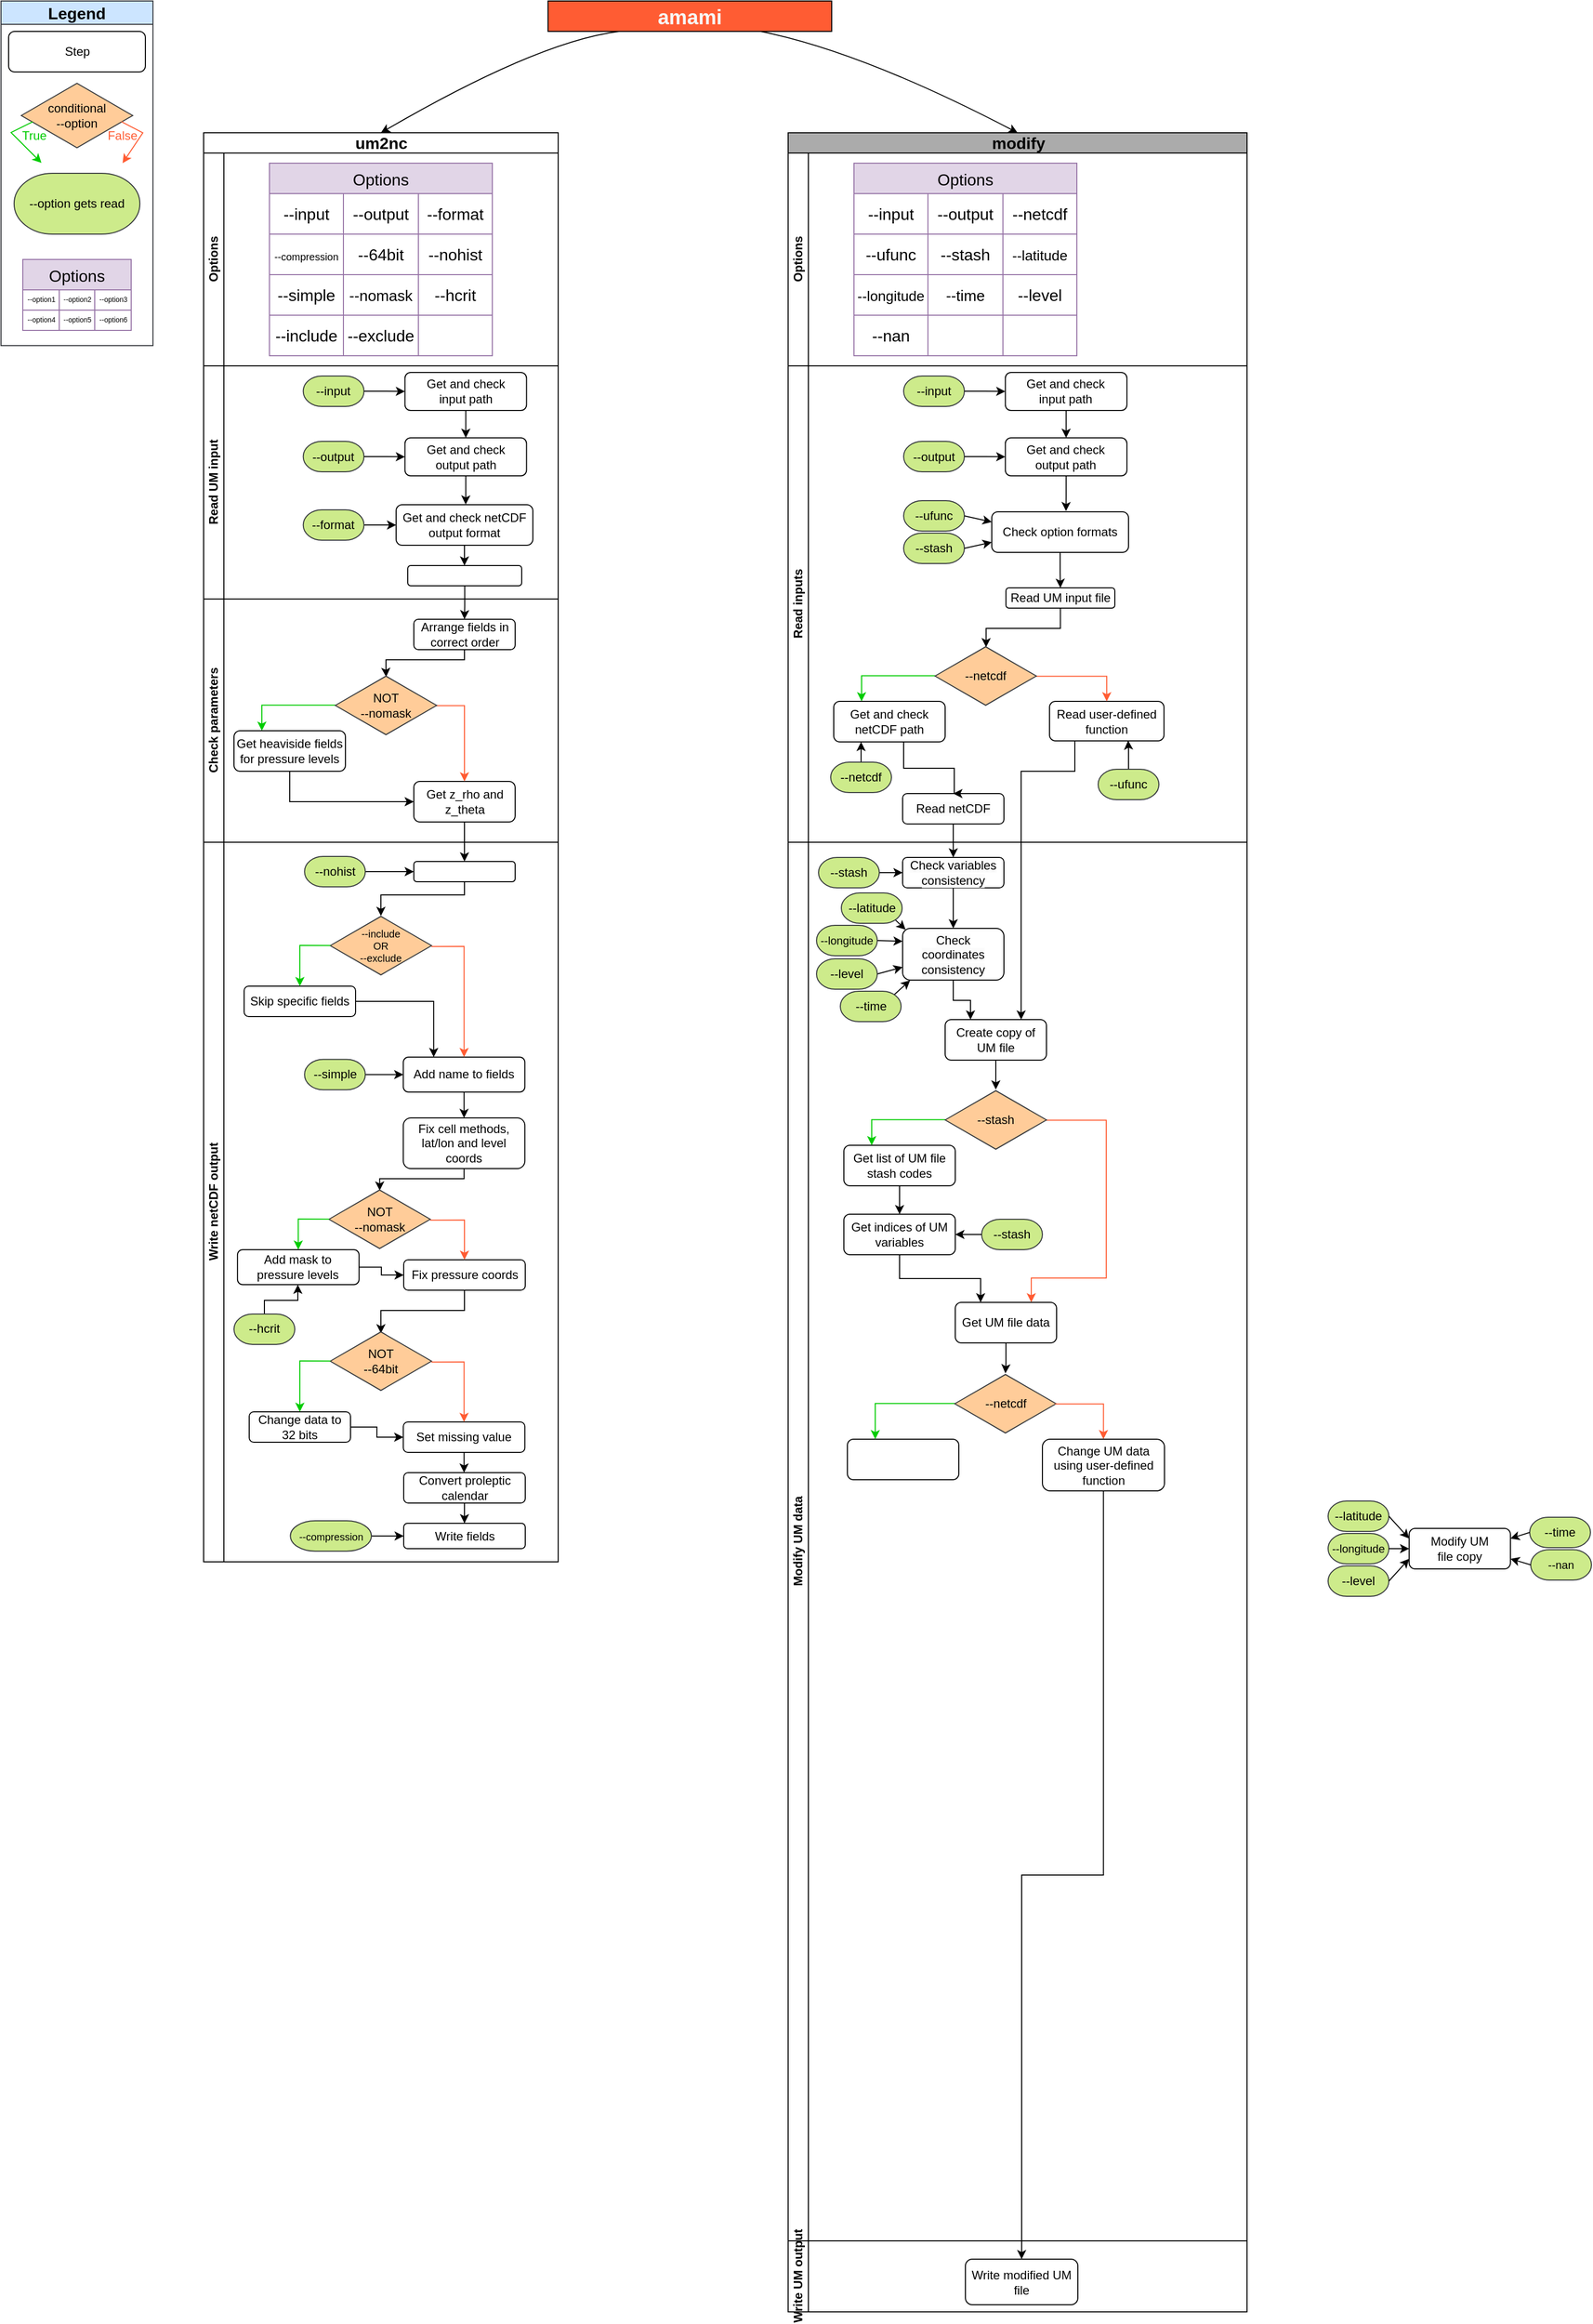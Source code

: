<mxfile>
    <diagram name="Page-1" id="hgrQ8tGY9hdoFmtWgXwL">
        <mxGraphModel dx="1472" dy="386" grid="1" gridSize="10" guides="1" tooltips="1" connect="1" arrows="1" fold="1" page="1" pageScale="1" pageWidth="827" pageHeight="1169" math="0" shadow="0">
            <root>
                <mxCell id="0"/>
                <mxCell id="1" parent="0"/>
                <mxCell id="hUjVV0NGcqdqixy6RG3n-2" value="amami" style="rounded=0;whiteSpace=wrap;html=1;fillColor=#FF5C33;fontColor=#F7F7F7;fontSize=20;fontStyle=1" parent="1" vertex="1">
                    <mxGeometry x="280" width="280" height="30" as="geometry"/>
                </mxCell>
                <mxCell id="hUjVV0NGcqdqixy6RG3n-7" value="" style="curved=1;endArrow=classic;html=1;rounded=0;exitX=0.25;exitY=1;exitDx=0;exitDy=0;entryX=0.5;entryY=0;entryDx=0;entryDy=0;" parent="1" source="hUjVV0NGcqdqixy6RG3n-2" target="hUjVV0NGcqdqixy6RG3n-81" edge="1">
                    <mxGeometry width="50" height="50" relative="1" as="geometry">
                        <mxPoint x="200" y="150" as="sourcePoint"/>
                        <mxPoint x="160" y="80" as="targetPoint"/>
                        <Array as="points">
                            <mxPoint x="270" y="40"/>
                        </Array>
                    </mxGeometry>
                </mxCell>
                <mxCell id="hUjVV0NGcqdqixy6RG3n-81" value="&lt;span style=&quot;text-wrap: wrap; font-size: 16px;&quot;&gt;um2nc&lt;/span&gt;" style="swimlane;childLayout=stackLayout;resizeParent=1;resizeParentMax=0;horizontal=1;startSize=20;horizontalStack=0;html=1;fillColor=none;fontSize=16;" parent="1" vertex="1">
                    <mxGeometry x="-60" y="130" width="350" height="1410" as="geometry">
                        <mxRectangle x="200" y="130" width="60" height="30" as="alternateBounds"/>
                    </mxGeometry>
                </mxCell>
                <mxCell id="hUjVV0NGcqdqixy6RG3n-179" value="Options" style="swimlane;startSize=20;horizontal=0;html=1;" parent="hUjVV0NGcqdqixy6RG3n-81" vertex="1">
                    <mxGeometry y="20" width="350" height="210" as="geometry"/>
                </mxCell>
                <mxCell id="hUjVV0NGcqdqixy6RG3n-216" value="" style="shape=tableRow;horizontal=0;startSize=0;swimlaneHead=0;swimlaneBody=0;strokeColor=inherit;top=0;left=0;bottom=0;right=0;collapsible=0;dropTarget=0;fillColor=none;points=[[0,0.5],[1,0.5]];portConstraint=eastwest;fontSize=16;" parent="hUjVV0NGcqdqixy6RG3n-179" vertex="1">
                    <mxGeometry x="230" y="200" width="180" height="40" as="geometry"/>
                </mxCell>
                <mxCell id="hUjVV0NGcqdqixy6RG3n-188" value="Options" style="shape=table;startSize=30;container=1;collapsible=0;childLayout=tableLayout;strokeColor=#9673a6;fontSize=16;fillColor=#e1d5e7;" parent="hUjVV0NGcqdqixy6RG3n-179" vertex="1">
                    <mxGeometry x="65" y="10" width="220" height="190" as="geometry"/>
                </mxCell>
                <mxCell id="hUjVV0NGcqdqixy6RG3n-189" value="" style="shape=tableRow;horizontal=0;startSize=0;swimlaneHead=0;swimlaneBody=0;strokeColor=inherit;top=0;left=0;bottom=0;right=0;collapsible=0;dropTarget=0;fillColor=none;points=[[0,0.5],[1,0.5]];portConstraint=eastwest;fontSize=16;" parent="hUjVV0NGcqdqixy6RG3n-188" vertex="1">
                    <mxGeometry y="30" width="220" height="40" as="geometry"/>
                </mxCell>
                <mxCell id="hUjVV0NGcqdqixy6RG3n-190" value="&lt;span style=&quot;font-size: 16px; text-align: left;&quot;&gt;--input&lt;/span&gt;" style="shape=partialRectangle;html=1;whiteSpace=wrap;connectable=0;strokeColor=inherit;overflow=hidden;fillColor=none;top=0;left=0;bottom=0;right=0;pointerEvents=1;fontSize=16;" parent="hUjVV0NGcqdqixy6RG3n-189" vertex="1">
                    <mxGeometry width="73" height="40" as="geometry">
                        <mxRectangle width="73" height="40" as="alternateBounds"/>
                    </mxGeometry>
                </mxCell>
                <mxCell id="hUjVV0NGcqdqixy6RG3n-191" value="&lt;span style=&quot;font-size: 16px; text-align: left;&quot;&gt;--output&lt;/span&gt;" style="shape=partialRectangle;html=1;whiteSpace=wrap;connectable=0;strokeColor=inherit;overflow=hidden;fillColor=none;top=0;left=0;bottom=0;right=0;pointerEvents=1;fontSize=16;" parent="hUjVV0NGcqdqixy6RG3n-189" vertex="1">
                    <mxGeometry x="73" width="74" height="40" as="geometry">
                        <mxRectangle width="74" height="40" as="alternateBounds"/>
                    </mxGeometry>
                </mxCell>
                <mxCell id="hUjVV0NGcqdqixy6RG3n-192" value="&lt;span style=&quot;font-size: 16px; text-align: left;&quot;&gt;--format&lt;/span&gt;" style="shape=partialRectangle;html=1;whiteSpace=wrap;connectable=0;strokeColor=inherit;overflow=hidden;fillColor=none;top=0;left=0;bottom=0;right=0;pointerEvents=1;fontSize=16;" parent="hUjVV0NGcqdqixy6RG3n-189" vertex="1">
                    <mxGeometry x="147" width="73" height="40" as="geometry">
                        <mxRectangle width="73" height="40" as="alternateBounds"/>
                    </mxGeometry>
                </mxCell>
                <mxCell id="hUjVV0NGcqdqixy6RG3n-193" value="" style="shape=tableRow;horizontal=0;startSize=0;swimlaneHead=0;swimlaneBody=0;strokeColor=inherit;top=0;left=0;bottom=0;right=0;collapsible=0;dropTarget=0;fillColor=none;points=[[0,0.5],[1,0.5]];portConstraint=eastwest;fontSize=16;" parent="hUjVV0NGcqdqixy6RG3n-188" vertex="1">
                    <mxGeometry y="70" width="220" height="40" as="geometry"/>
                </mxCell>
                <mxCell id="hUjVV0NGcqdqixy6RG3n-194" value="&lt;span style=&quot;text-align: left;&quot;&gt;&lt;font style=&quot;font-size: 10px;&quot;&gt;--compression&lt;/font&gt;&lt;/span&gt;" style="shape=partialRectangle;html=1;whiteSpace=wrap;connectable=0;strokeColor=inherit;overflow=hidden;fillColor=none;top=0;left=0;bottom=0;right=0;pointerEvents=1;fontSize=16;" parent="hUjVV0NGcqdqixy6RG3n-193" vertex="1">
                    <mxGeometry width="73" height="40" as="geometry">
                        <mxRectangle width="73" height="40" as="alternateBounds"/>
                    </mxGeometry>
                </mxCell>
                <mxCell id="hUjVV0NGcqdqixy6RG3n-195" value="&lt;span style=&quot;font-size: 16px;&quot;&gt;--64bit&lt;/span&gt;" style="shape=partialRectangle;html=1;whiteSpace=wrap;connectable=0;strokeColor=inherit;overflow=hidden;fillColor=none;top=0;left=0;bottom=0;right=0;pointerEvents=1;fontSize=16;align=center;" parent="hUjVV0NGcqdqixy6RG3n-193" vertex="1">
                    <mxGeometry x="73" width="74" height="40" as="geometry">
                        <mxRectangle width="74" height="40" as="alternateBounds"/>
                    </mxGeometry>
                </mxCell>
                <mxCell id="hUjVV0NGcqdqixy6RG3n-196" value="&lt;span style=&quot;font-size: 16px; text-align: left;&quot;&gt;--nohist&lt;/span&gt;" style="shape=partialRectangle;html=1;whiteSpace=wrap;connectable=0;strokeColor=inherit;overflow=hidden;fillColor=none;top=0;left=0;bottom=0;right=0;pointerEvents=1;fontSize=16;" parent="hUjVV0NGcqdqixy6RG3n-193" vertex="1">
                    <mxGeometry x="147" width="73" height="40" as="geometry">
                        <mxRectangle width="73" height="40" as="alternateBounds"/>
                    </mxGeometry>
                </mxCell>
                <mxCell id="hUjVV0NGcqdqixy6RG3n-197" value="" style="shape=tableRow;horizontal=0;startSize=0;swimlaneHead=0;swimlaneBody=0;strokeColor=inherit;top=0;left=0;bottom=0;right=0;collapsible=0;dropTarget=0;fillColor=none;points=[[0,0.5],[1,0.5]];portConstraint=eastwest;fontSize=16;" parent="hUjVV0NGcqdqixy6RG3n-188" vertex="1">
                    <mxGeometry y="110" width="220" height="40" as="geometry"/>
                </mxCell>
                <mxCell id="hUjVV0NGcqdqixy6RG3n-198" value="&lt;span style=&quot;font-size: 16px; text-align: left;&quot;&gt;--simple&lt;/span&gt;" style="shape=partialRectangle;html=1;whiteSpace=wrap;connectable=0;strokeColor=inherit;overflow=hidden;fillColor=none;top=0;left=0;bottom=0;right=0;pointerEvents=1;fontSize=16;" parent="hUjVV0NGcqdqixy6RG3n-197" vertex="1">
                    <mxGeometry width="73" height="40" as="geometry">
                        <mxRectangle width="73" height="40" as="alternateBounds"/>
                    </mxGeometry>
                </mxCell>
                <mxCell id="hUjVV0NGcqdqixy6RG3n-199" value="&lt;span style=&quot;text-align: left;&quot;&gt;&lt;font style=&quot;font-size: 15px;&quot;&gt;--nomask&lt;/font&gt;&lt;/span&gt;" style="shape=partialRectangle;html=1;whiteSpace=wrap;connectable=0;strokeColor=inherit;overflow=hidden;fillColor=none;top=0;left=0;bottom=0;right=0;pointerEvents=1;fontSize=16;" parent="hUjVV0NGcqdqixy6RG3n-197" vertex="1">
                    <mxGeometry x="73" width="74" height="40" as="geometry">
                        <mxRectangle width="74" height="40" as="alternateBounds"/>
                    </mxGeometry>
                </mxCell>
                <mxCell id="hUjVV0NGcqdqixy6RG3n-200" value="&lt;span style=&quot;font-size: 16px; text-align: left;&quot;&gt;--hcrit&lt;/span&gt;" style="shape=partialRectangle;html=1;whiteSpace=wrap;connectable=0;strokeColor=inherit;overflow=hidden;fillColor=none;top=0;left=0;bottom=0;right=0;pointerEvents=1;fontSize=16;" parent="hUjVV0NGcqdqixy6RG3n-197" vertex="1">
                    <mxGeometry x="147" width="73" height="40" as="geometry">
                        <mxRectangle width="73" height="40" as="alternateBounds"/>
                    </mxGeometry>
                </mxCell>
                <mxCell id="hUjVV0NGcqdqixy6RG3n-220" style="shape=tableRow;horizontal=0;startSize=0;swimlaneHead=0;swimlaneBody=0;strokeColor=inherit;top=0;left=0;bottom=0;right=0;collapsible=0;dropTarget=0;fillColor=none;points=[[0,0.5],[1,0.5]];portConstraint=eastwest;fontSize=16;" parent="hUjVV0NGcqdqixy6RG3n-188" vertex="1">
                    <mxGeometry y="150" width="220" height="40" as="geometry"/>
                </mxCell>
                <mxCell id="hUjVV0NGcqdqixy6RG3n-221" value="&lt;span style=&quot;font-size: 16px; text-align: left;&quot;&gt;--include&lt;/span&gt;" style="shape=partialRectangle;html=1;whiteSpace=wrap;connectable=0;strokeColor=inherit;overflow=hidden;fillColor=none;top=0;left=0;bottom=0;right=0;pointerEvents=1;fontSize=16;" parent="hUjVV0NGcqdqixy6RG3n-220" vertex="1">
                    <mxGeometry width="73" height="40" as="geometry">
                        <mxRectangle width="73" height="40" as="alternateBounds"/>
                    </mxGeometry>
                </mxCell>
                <mxCell id="hUjVV0NGcqdqixy6RG3n-222" value="&lt;span style=&quot;font-size: 16px; text-align: left;&quot;&gt;--exclude&lt;/span&gt;" style="shape=partialRectangle;html=1;whiteSpace=wrap;connectable=0;strokeColor=inherit;overflow=hidden;fillColor=none;top=0;left=0;bottom=0;right=0;pointerEvents=1;fontSize=16;" parent="hUjVV0NGcqdqixy6RG3n-220" vertex="1">
                    <mxGeometry x="73" width="74" height="40" as="geometry">
                        <mxRectangle width="74" height="40" as="alternateBounds"/>
                    </mxGeometry>
                </mxCell>
                <mxCell id="hUjVV0NGcqdqixy6RG3n-223" value="" style="shape=partialRectangle;html=1;whiteSpace=wrap;connectable=0;strokeColor=inherit;overflow=hidden;fillColor=none;top=0;left=0;bottom=0;right=0;pointerEvents=1;fontSize=16;" parent="hUjVV0NGcqdqixy6RG3n-220" vertex="1">
                    <mxGeometry x="147" width="73" height="40" as="geometry">
                        <mxRectangle width="73" height="40" as="alternateBounds"/>
                    </mxGeometry>
                </mxCell>
                <mxCell id="hUjVV0NGcqdqixy6RG3n-82" value="Read UM input" style="swimlane;startSize=20;horizontal=0;html=1;" parent="hUjVV0NGcqdqixy6RG3n-81" vertex="1">
                    <mxGeometry y="230" width="350" height="230" as="geometry"/>
                </mxCell>
                <mxCell id="hUjVV0NGcqdqixy6RG3n-44" value="Get and check netCDF output format" style="rounded=1;whiteSpace=wrap;html=1;fontStyle=0;startSize=30;" parent="hUjVV0NGcqdqixy6RG3n-82" vertex="1">
                    <mxGeometry x="190" y="137" width="135" height="40" as="geometry"/>
                </mxCell>
                <mxCell id="hUjVV0NGcqdqixy6RG3n-46" value="&lt;span style=&quot;font-family: Helvetica; font-size: 12px; font-style: normal; font-variant-ligatures: normal; font-variant-caps: normal; font-weight: 400; letter-spacing: normal; orphans: 2; text-align: center; text-indent: 0px; text-transform: none; widows: 2; word-spacing: 0px; -webkit-text-stroke-width: 0px; white-space: normal; text-decoration-thickness: initial; text-decoration-style: initial; text-decoration-color: initial; float: none; display: inline !important;&quot;&gt;Read UM input file&lt;/span&gt;" style="rounded=1;whiteSpace=wrap;html=1;fontStyle=0;startSize=30;fontColor=#FFFFFF;" parent="hUjVV0NGcqdqixy6RG3n-82" vertex="1">
                    <mxGeometry x="201.5" y="197" width="112.5" height="20" as="geometry"/>
                </mxCell>
                <mxCell id="hUjVV0NGcqdqixy6RG3n-47" value="" style="edgeStyle=orthogonalEdgeStyle;rounded=0;orthogonalLoop=1;jettySize=auto;html=1;" parent="hUjVV0NGcqdqixy6RG3n-82" source="hUjVV0NGcqdqixy6RG3n-44" target="hUjVV0NGcqdqixy6RG3n-46" edge="1">
                    <mxGeometry relative="1" as="geometry"/>
                </mxCell>
                <mxCell id="hUjVV0NGcqdqixy6RG3n-304" value="" style="edgeStyle=orthogonalEdgeStyle;rounded=0;orthogonalLoop=1;jettySize=auto;html=1;" parent="hUjVV0NGcqdqixy6RG3n-82" source="hUjVV0NGcqdqixy6RG3n-303" target="hUjVV0NGcqdqixy6RG3n-44" edge="1">
                    <mxGeometry relative="1" as="geometry"/>
                </mxCell>
                <mxCell id="hUjVV0NGcqdqixy6RG3n-303" value="--format" style="strokeWidth=1;html=1;shape=mxgraph.flowchart.terminator;whiteSpace=wrap;spacing=2;fontSize=12;labelBackgroundColor=none;fillStyle=solid;fillColor=#cdeb8b;strokeColor=#36393d;" parent="hUjVV0NGcqdqixy6RG3n-82" vertex="1">
                    <mxGeometry x="98.33" y="142" width="60" height="30" as="geometry"/>
                </mxCell>
                <mxCell id="I_a6mHRPED68WXZHo2h1-104" value="" style="edgeStyle=orthogonalEdgeStyle;rounded=0;orthogonalLoop=1;jettySize=auto;html=1;" parent="hUjVV0NGcqdqixy6RG3n-82" source="I_a6mHRPED68WXZHo2h1-78" target="I_a6mHRPED68WXZHo2h1-99" edge="1">
                    <mxGeometry relative="1" as="geometry"/>
                </mxCell>
                <mxCell id="I_a6mHRPED68WXZHo2h1-78" value="Get and check&lt;div&gt;input path&lt;/div&gt;" style="rounded=1;whiteSpace=wrap;html=1;fontStyle=0;startSize=30;" parent="hUjVV0NGcqdqixy6RG3n-82" vertex="1">
                    <mxGeometry x="198.75" y="6.5" width="120" height="37.5" as="geometry"/>
                </mxCell>
                <mxCell id="I_a6mHRPED68WXZHo2h1-79" value="--input" style="strokeWidth=1;html=1;shape=mxgraph.flowchart.terminator;whiteSpace=wrap;spacing=2;fontSize=12;labelBackgroundColor=none;fillStyle=solid;fillColor=#cdeb8b;strokeColor=#36393d;" parent="hUjVV0NGcqdqixy6RG3n-82" vertex="1">
                    <mxGeometry x="98.33" y="10" width="60" height="30" as="geometry"/>
                </mxCell>
                <mxCell id="I_a6mHRPED68WXZHo2h1-80" value="" style="edgeStyle=orthogonalEdgeStyle;rounded=0;orthogonalLoop=1;jettySize=auto;html=1;" parent="hUjVV0NGcqdqixy6RG3n-82" source="I_a6mHRPED68WXZHo2h1-79" target="I_a6mHRPED68WXZHo2h1-78" edge="1">
                    <mxGeometry relative="1" as="geometry"/>
                </mxCell>
                <mxCell id="I_a6mHRPED68WXZHo2h1-103" value="" style="edgeStyle=orthogonalEdgeStyle;rounded=0;orthogonalLoop=1;jettySize=auto;html=1;entryX=0.509;entryY=-0.005;entryDx=0;entryDy=0;entryPerimeter=0;" parent="hUjVV0NGcqdqixy6RG3n-82" source="I_a6mHRPED68WXZHo2h1-99" target="hUjVV0NGcqdqixy6RG3n-44" edge="1">
                    <mxGeometry relative="1" as="geometry">
                        <mxPoint x="320" y="117" as="targetPoint"/>
                    </mxGeometry>
                </mxCell>
                <mxCell id="I_a6mHRPED68WXZHo2h1-99" value="Get and check&lt;div&gt;output path&lt;/div&gt;" style="rounded=1;whiteSpace=wrap;html=1;fontStyle=0;startSize=30;" parent="hUjVV0NGcqdqixy6RG3n-82" vertex="1">
                    <mxGeometry x="198.75" y="71" width="120" height="37.5" as="geometry"/>
                </mxCell>
                <mxCell id="I_a6mHRPED68WXZHo2h1-100" value="--output" style="strokeWidth=1;html=1;shape=mxgraph.flowchart.terminator;whiteSpace=wrap;spacing=2;fontSize=12;labelBackgroundColor=none;fillStyle=solid;fillColor=#cdeb8b;strokeColor=#36393d;" parent="hUjVV0NGcqdqixy6RG3n-82" vertex="1">
                    <mxGeometry x="98.33" y="74.5" width="60" height="30" as="geometry"/>
                </mxCell>
                <mxCell id="I_a6mHRPED68WXZHo2h1-101" value="" style="edgeStyle=orthogonalEdgeStyle;rounded=0;orthogonalLoop=1;jettySize=auto;html=1;" parent="hUjVV0NGcqdqixy6RG3n-82" source="I_a6mHRPED68WXZHo2h1-100" target="I_a6mHRPED68WXZHo2h1-99" edge="1">
                    <mxGeometry relative="1" as="geometry"/>
                </mxCell>
                <mxCell id="hUjVV0NGcqdqixy6RG3n-83" value="Check parameters" style="swimlane;startSize=20;horizontal=0;html=1;" parent="hUjVV0NGcqdqixy6RG3n-81" vertex="1">
                    <mxGeometry y="460" width="350" height="240" as="geometry"/>
                </mxCell>
                <mxCell id="hUjVV0NGcqdqixy6RG3n-53" value="Arrange fields in correct order" style="rounded=1;whiteSpace=wrap;html=1;fontStyle=0;startSize=30;" parent="hUjVV0NGcqdqixy6RG3n-83" vertex="1">
                    <mxGeometry x="207.5" y="20" width="100" height="30" as="geometry"/>
                </mxCell>
                <mxCell id="hUjVV0NGcqdqixy6RG3n-70" value="" style="edgeStyle=orthogonalEdgeStyle;rounded=0;orthogonalLoop=1;jettySize=auto;html=1;entryX=0.502;entryY=0.031;entryDx=0;entryDy=0;entryPerimeter=0;exitX=0.5;exitY=1;exitDx=0;exitDy=0;" parent="hUjVV0NGcqdqixy6RG3n-83" source="hUjVV0NGcqdqixy6RG3n-53" target="hUjVV0NGcqdqixy6RG3n-307" edge="1">
                    <mxGeometry relative="1" as="geometry">
                        <mxPoint x="257.486" y="70" as="targetPoint"/>
                        <Array as="points">
                            <mxPoint x="258" y="60"/>
                            <mxPoint x="180" y="60"/>
                            <mxPoint x="180" y="72"/>
                        </Array>
                    </mxGeometry>
                </mxCell>
                <mxCell id="hUjVV0NGcqdqixy6RG3n-73" value="Get z_rho and z_theta" style="rounded=1;whiteSpace=wrap;html=1;fontStyle=0;startSize=30;" parent="hUjVV0NGcqdqixy6RG3n-83" vertex="1">
                    <mxGeometry x="207.5" y="180" width="100" height="40" as="geometry"/>
                </mxCell>
                <mxCell id="hUjVV0NGcqdqixy6RG3n-310" value="" style="edgeStyle=orthogonalEdgeStyle;rounded=0;orthogonalLoop=1;jettySize=auto;html=1;entryX=0.5;entryY=0;entryDx=0;entryDy=0;exitX=0.99;exitY=0.505;exitDx=0;exitDy=0;exitPerimeter=0;strokeColor=#FF5C33;" parent="hUjVV0NGcqdqixy6RG3n-83" source="hUjVV0NGcqdqixy6RG3n-307" target="hUjVV0NGcqdqixy6RG3n-73" edge="1">
                    <mxGeometry relative="1" as="geometry"/>
                </mxCell>
                <mxCell id="hUjVV0NGcqdqixy6RG3n-314" value="" style="edgeStyle=orthogonalEdgeStyle;rounded=0;orthogonalLoop=1;jettySize=auto;html=1;entryX=0.25;entryY=0;entryDx=0;entryDy=0;exitX=0.001;exitY=0.495;exitDx=0;exitDy=0;exitPerimeter=0;strokeColor=#00CC00;" parent="hUjVV0NGcqdqixy6RG3n-83" source="hUjVV0NGcqdqixy6RG3n-307" target="hUjVV0NGcqdqixy6RG3n-308" edge="1">
                    <mxGeometry relative="1" as="geometry">
                        <mxPoint x="15" y="75" as="targetPoint"/>
                    </mxGeometry>
                </mxCell>
                <mxCell id="hUjVV0NGcqdqixy6RG3n-307" value="NOT&lt;br&gt;--nomask" style="html=1;whiteSpace=wrap;aspect=fixed;shape=isoRectangle;fillColor=#ffcc99;strokeColor=#36393d;" parent="hUjVV0NGcqdqixy6RG3n-83" vertex="1">
                    <mxGeometry x="130" y="75" width="100" height="60" as="geometry"/>
                </mxCell>
                <mxCell id="hUjVV0NGcqdqixy6RG3n-311" value="" style="edgeStyle=orthogonalEdgeStyle;rounded=0;orthogonalLoop=1;jettySize=auto;html=1;entryX=0;entryY=0.5;entryDx=0;entryDy=0;exitX=0.5;exitY=1;exitDx=0;exitDy=0;" parent="hUjVV0NGcqdqixy6RG3n-83" source="hUjVV0NGcqdqixy6RG3n-308" target="hUjVV0NGcqdqixy6RG3n-73" edge="1">
                    <mxGeometry relative="1" as="geometry">
                        <Array as="points">
                            <mxPoint x="85" y="200"/>
                        </Array>
                    </mxGeometry>
                </mxCell>
                <mxCell id="hUjVV0NGcqdqixy6RG3n-308" value="Get heaviside fields for pressure levels" style="rounded=1;whiteSpace=wrap;html=1;fontStyle=0;startSize=30;" parent="hUjVV0NGcqdqixy6RG3n-83" vertex="1">
                    <mxGeometry x="30" y="130" width="110" height="40" as="geometry"/>
                </mxCell>
                <mxCell id="hUjVV0NGcqdqixy6RG3n-84" value="Write netCDF output" style="swimlane;startSize=20;horizontal=0;html=1;" parent="hUjVV0NGcqdqixy6RG3n-81" vertex="1">
                    <mxGeometry y="700" width="350" height="710" as="geometry"/>
                </mxCell>
                <mxCell id="hUjVV0NGcqdqixy6RG3n-92" value="" style="edgeStyle=orthogonalEdgeStyle;rounded=0;orthogonalLoop=1;jettySize=auto;html=1;" parent="hUjVV0NGcqdqixy6RG3n-84" source="hUjVV0NGcqdqixy6RG3n-89" target="hUjVV0NGcqdqixy6RG3n-91" edge="1">
                    <mxGeometry relative="1" as="geometry"/>
                </mxCell>
                <mxCell id="hUjVV0NGcqdqixy6RG3n-89" value="Add name to fields" style="rounded=1;whiteSpace=wrap;html=1;" parent="hUjVV0NGcqdqixy6RG3n-84" vertex="1">
                    <mxGeometry x="197.12" y="212" width="120" height="34.53" as="geometry"/>
                </mxCell>
                <mxCell id="hUjVV0NGcqdqixy6RG3n-99" value="" style="edgeStyle=orthogonalEdgeStyle;rounded=0;orthogonalLoop=1;jettySize=auto;html=1;entryX=0.501;entryY=0.028;entryDx=0;entryDy=0;entryPerimeter=0;" parent="hUjVV0NGcqdqixy6RG3n-84" source="hUjVV0NGcqdqixy6RG3n-91" target="hUjVV0NGcqdqixy6RG3n-338" edge="1">
                    <mxGeometry relative="1" as="geometry">
                        <mxPoint x="257.167" y="342" as="targetPoint"/>
                        <Array as="points">
                            <mxPoint x="257" y="332"/>
                            <mxPoint x="174" y="332"/>
                        </Array>
                    </mxGeometry>
                </mxCell>
                <mxCell id="hUjVV0NGcqdqixy6RG3n-91" value="Fix cell methods, lat/lon and level coords" style="whiteSpace=wrap;html=1;rounded=1;" parent="hUjVV0NGcqdqixy6RG3n-84" vertex="1">
                    <mxGeometry x="197.12" y="272.01" width="120" height="49.99" as="geometry"/>
                </mxCell>
                <mxCell id="hUjVV0NGcqdqixy6RG3n-349" value="" style="edgeStyle=orthogonalEdgeStyle;rounded=0;orthogonalLoop=1;jettySize=auto;html=1;entryX=0.5;entryY=0.042;entryDx=0;entryDy=0;entryPerimeter=0;" parent="hUjVV0NGcqdqixy6RG3n-84" source="hUjVV0NGcqdqixy6RG3n-100" target="hUjVV0NGcqdqixy6RG3n-346" edge="1">
                    <mxGeometry relative="1" as="geometry">
                        <mxPoint x="147" y="502" as="targetPoint"/>
                    </mxGeometry>
                </mxCell>
                <mxCell id="hUjVV0NGcqdqixy6RG3n-100" value="Fix pressure coords" style="rounded=1;whiteSpace=wrap;html=1;" parent="hUjVV0NGcqdqixy6RG3n-84" vertex="1">
                    <mxGeometry x="197.5" y="412" width="120" height="30" as="geometry"/>
                </mxCell>
                <mxCell id="hUjVV0NGcqdqixy6RG3n-109" value="" style="edgeStyle=orthogonalEdgeStyle;rounded=0;orthogonalLoop=1;jettySize=auto;html=1;" parent="hUjVV0NGcqdqixy6RG3n-84" source="hUjVV0NGcqdqixy6RG3n-106" target="hUjVV0NGcqdqixy6RG3n-108" edge="1">
                    <mxGeometry relative="1" as="geometry"/>
                </mxCell>
                <mxCell id="hUjVV0NGcqdqixy6RG3n-106" value="Set missing value" style="rounded=1;whiteSpace=wrap;html=1;" parent="hUjVV0NGcqdqixy6RG3n-84" vertex="1">
                    <mxGeometry x="197.12" y="572" width="120" height="30" as="geometry"/>
                </mxCell>
                <mxCell id="hUjVV0NGcqdqixy6RG3n-111" value="" style="edgeStyle=orthogonalEdgeStyle;rounded=0;orthogonalLoop=1;jettySize=auto;html=1;" parent="hUjVV0NGcqdqixy6RG3n-84" source="hUjVV0NGcqdqixy6RG3n-108" target="hUjVV0NGcqdqixy6RG3n-110" edge="1">
                    <mxGeometry relative="1" as="geometry"/>
                </mxCell>
                <mxCell id="hUjVV0NGcqdqixy6RG3n-108" value="Convert proleptic calendar" style="rounded=1;whiteSpace=wrap;html=1;" parent="hUjVV0NGcqdqixy6RG3n-84" vertex="1">
                    <mxGeometry x="197.5" y="622" width="120" height="30" as="geometry"/>
                </mxCell>
                <mxCell id="hUjVV0NGcqdqixy6RG3n-110" value="Write fields" style="rounded=1;whiteSpace=wrap;html=1;" parent="hUjVV0NGcqdqixy6RG3n-84" vertex="1">
                    <mxGeometry x="197.5" y="672" width="120" height="25" as="geometry"/>
                </mxCell>
                <mxCell id="hUjVV0NGcqdqixy6RG3n-330" value="" style="edgeStyle=orthogonalEdgeStyle;rounded=0;orthogonalLoop=1;jettySize=auto;html=1;entryX=0.495;entryY=0.011;entryDx=0;entryDy=0;entryPerimeter=0;" parent="hUjVV0NGcqdqixy6RG3n-84" source="hUjVV0NGcqdqixy6RG3n-138" target="hUjVV0NGcqdqixy6RG3n-329" edge="1">
                    <mxGeometry relative="1" as="geometry">
                        <Array as="points">
                            <mxPoint x="258" y="52"/>
                            <mxPoint x="175" y="52"/>
                            <mxPoint x="175" y="73"/>
                        </Array>
                    </mxGeometry>
                </mxCell>
                <mxCell id="hUjVV0NGcqdqixy6RG3n-138" value="&lt;span style=&quot;font-family: Helvetica; font-size: 12px; font-style: normal; font-variant-ligatures: normal; font-variant-caps: normal; font-weight: 400; letter-spacing: normal; orphans: 2; text-align: center; text-indent: 0px; text-transform: none; widows: 2; word-spacing: 0px; -webkit-text-stroke-width: 0px; white-space: normal; text-decoration-thickness: initial; text-decoration-style: initial; text-decoration-color: initial; float: none; display: inline !important;&quot;&gt;Add attributes&lt;/span&gt;" style="rounded=1;whiteSpace=wrap;html=1;fontStyle=0;startSize=30;fontColor=#FFFFFF;" parent="hUjVV0NGcqdqixy6RG3n-84" vertex="1">
                    <mxGeometry x="207.5" y="19" width="100" height="20" as="geometry"/>
                </mxCell>
                <mxCell id="hUjVV0NGcqdqixy6RG3n-326" value="" style="edgeStyle=orthogonalEdgeStyle;rounded=0;orthogonalLoop=1;jettySize=auto;html=1;" parent="hUjVV0NGcqdqixy6RG3n-84" source="hUjVV0NGcqdqixy6RG3n-325" target="hUjVV0NGcqdqixy6RG3n-138" edge="1">
                    <mxGeometry relative="1" as="geometry"/>
                </mxCell>
                <mxCell id="hUjVV0NGcqdqixy6RG3n-325" value="--nohist" style="strokeWidth=1;html=1;shape=mxgraph.flowchart.terminator;whiteSpace=wrap;spacing=2;fontSize=12;labelBackgroundColor=none;fillStyle=solid;fillColor=#cdeb8b;strokeColor=#36393d;" parent="hUjVV0NGcqdqixy6RG3n-84" vertex="1">
                    <mxGeometry x="99.62" y="14" width="60" height="30" as="geometry"/>
                </mxCell>
                <mxCell id="hUjVV0NGcqdqixy6RG3n-328" value="" style="edgeStyle=orthogonalEdgeStyle;rounded=0;orthogonalLoop=1;jettySize=auto;html=1;entryX=0;entryY=0.5;entryDx=0;entryDy=0;" parent="hUjVV0NGcqdqixy6RG3n-84" source="hUjVV0NGcqdqixy6RG3n-327" target="hUjVV0NGcqdqixy6RG3n-89" edge="1">
                    <mxGeometry relative="1" as="geometry"/>
                </mxCell>
                <mxCell id="hUjVV0NGcqdqixy6RG3n-327" value="--simple" style="strokeWidth=1;html=1;shape=mxgraph.flowchart.terminator;whiteSpace=wrap;spacing=2;fontSize=12;labelBackgroundColor=none;fillStyle=solid;fillColor=#cdeb8b;strokeColor=#36393d;" parent="hUjVV0NGcqdqixy6RG3n-84" vertex="1">
                    <mxGeometry x="99.62" y="214.27" width="60" height="30" as="geometry"/>
                </mxCell>
                <mxCell id="hUjVV0NGcqdqixy6RG3n-329" value="--include&lt;br style=&quot;font-size: 10px;&quot;&gt;OR&lt;br style=&quot;font-size: 10px;&quot;&gt;--exclude" style="html=1;whiteSpace=wrap;aspect=fixed;shape=isoRectangle;fillColor=#ffcc99;strokeColor=#36393d;fontSize=10;" parent="hUjVV0NGcqdqixy6RG3n-84" vertex="1">
                    <mxGeometry x="125" y="72" width="100" height="60" as="geometry"/>
                </mxCell>
                <mxCell id="hUjVV0NGcqdqixy6RG3n-335" value="" style="edgeStyle=orthogonalEdgeStyle;rounded=0;orthogonalLoop=1;jettySize=auto;html=1;entryX=0.25;entryY=0;entryDx=0;entryDy=0;" parent="hUjVV0NGcqdqixy6RG3n-84" source="hUjVV0NGcqdqixy6RG3n-331" target="hUjVV0NGcqdqixy6RG3n-89" edge="1">
                    <mxGeometry relative="1" as="geometry"/>
                </mxCell>
                <mxCell id="hUjVV0NGcqdqixy6RG3n-331" value="Skip specific fields" style="rounded=1;whiteSpace=wrap;html=1;fontStyle=0;startSize=30;" parent="hUjVV0NGcqdqixy6RG3n-84" vertex="1">
                    <mxGeometry x="40" y="142" width="110" height="30" as="geometry"/>
                </mxCell>
                <mxCell id="hUjVV0NGcqdqixy6RG3n-333" value="" style="edgeStyle=orthogonalEdgeStyle;rounded=0;orthogonalLoop=1;jettySize=auto;html=1;entryX=0.5;entryY=0;entryDx=0;entryDy=0;exitX=0.002;exitY=0.497;exitDx=0;exitDy=0;exitPerimeter=0;strokeColor=#00CC00;" parent="hUjVV0NGcqdqixy6RG3n-84" source="hUjVV0NGcqdqixy6RG3n-329" target="hUjVV0NGcqdqixy6RG3n-331" edge="1">
                    <mxGeometry relative="1" as="geometry">
                        <mxPoint x="125" y="89.5" as="sourcePoint"/>
                        <mxPoint x="53" y="114.5" as="targetPoint"/>
                    </mxGeometry>
                </mxCell>
                <mxCell id="hUjVV0NGcqdqixy6RG3n-334" value="" style="edgeStyle=orthogonalEdgeStyle;rounded=0;orthogonalLoop=1;jettySize=auto;html=1;entryX=0.5;entryY=0;entryDx=0;entryDy=0;exitX=0.998;exitY=0.514;exitDx=0;exitDy=0;exitPerimeter=0;strokeColor=#FF5C33;" parent="hUjVV0NGcqdqixy6RG3n-84" source="hUjVV0NGcqdqixy6RG3n-329" target="hUjVV0NGcqdqixy6RG3n-89" edge="1">
                    <mxGeometry relative="1" as="geometry">
                        <mxPoint x="278" y="57" as="sourcePoint"/>
                        <mxPoint x="307" y="132" as="targetPoint"/>
                    </mxGeometry>
                </mxCell>
                <mxCell id="hUjVV0NGcqdqixy6RG3n-342" value="" style="edgeStyle=orthogonalEdgeStyle;rounded=0;orthogonalLoop=1;jettySize=auto;html=1;" parent="hUjVV0NGcqdqixy6RG3n-84" source="hUjVV0NGcqdqixy6RG3n-336" target="hUjVV0NGcqdqixy6RG3n-337" edge="1">
                    <mxGeometry relative="1" as="geometry">
                        <Array as="points">
                            <mxPoint x="60" y="452"/>
                            <mxPoint x="93" y="452"/>
                        </Array>
                    </mxGeometry>
                </mxCell>
                <mxCell id="hUjVV0NGcqdqixy6RG3n-336" value="--hcrit" style="strokeWidth=1;html=1;shape=mxgraph.flowchart.terminator;whiteSpace=wrap;spacing=2;fontSize=12;labelBackgroundColor=none;fillStyle=solid;fillColor=#cdeb8b;strokeColor=#36393d;" parent="hUjVV0NGcqdqixy6RG3n-84" vertex="1">
                    <mxGeometry x="30.0" y="465.44" width="60" height="30" as="geometry"/>
                </mxCell>
                <mxCell id="hUjVV0NGcqdqixy6RG3n-338" value="&lt;span style=&quot;font-size: 12px;&quot;&gt;NOT&lt;/span&gt;&lt;br style=&quot;font-size: 12px;&quot;&gt;&lt;span style=&quot;font-size: 12px;&quot;&gt;--nomask&lt;/span&gt;" style="html=1;whiteSpace=wrap;aspect=fixed;shape=isoRectangle;fillColor=#ffcc99;strokeColor=#36393d;fontSize=12;" parent="hUjVV0NGcqdqixy6RG3n-84" vertex="1">
                    <mxGeometry x="123.73" y="342" width="100" height="60" as="geometry"/>
                </mxCell>
                <mxCell id="hUjVV0NGcqdqixy6RG3n-340" value="" style="edgeStyle=orthogonalEdgeStyle;rounded=0;orthogonalLoop=1;jettySize=auto;html=1;entryX=0.5;entryY=0;entryDx=0;entryDy=0;exitX=0.998;exitY=0.514;exitDx=0;exitDy=0;exitPerimeter=0;strokeColor=#FF5C33;" parent="hUjVV0NGcqdqixy6RG3n-84" source="hUjVV0NGcqdqixy6RG3n-338" target="hUjVV0NGcqdqixy6RG3n-100" edge="1">
                    <mxGeometry relative="1" as="geometry">
                        <mxPoint x="276.73" y="327" as="sourcePoint"/>
                        <mxPoint x="255.73" y="482" as="targetPoint"/>
                    </mxGeometry>
                </mxCell>
                <mxCell id="hUjVV0NGcqdqixy6RG3n-341" value="" style="edgeStyle=orthogonalEdgeStyle;rounded=0;orthogonalLoop=1;jettySize=auto;html=1;entryX=0.5;entryY=0;entryDx=0;entryDy=0;exitX=0.002;exitY=0.497;exitDx=0;exitDy=0;exitPerimeter=0;strokeColor=#00CC00;" parent="hUjVV0NGcqdqixy6RG3n-84" source="hUjVV0NGcqdqixy6RG3n-338" target="hUjVV0NGcqdqixy6RG3n-337" edge="1">
                    <mxGeometry relative="1" as="geometry">
                        <mxPoint x="64" y="1092" as="sourcePoint"/>
                        <mxPoint x="33.73" y="1132" as="targetPoint"/>
                    </mxGeometry>
                </mxCell>
                <mxCell id="hUjVV0NGcqdqixy6RG3n-343" value="" style="edgeStyle=orthogonalEdgeStyle;rounded=0;orthogonalLoop=1;jettySize=auto;html=1;exitX=1;exitY=0.5;exitDx=0;exitDy=0;entryX=0;entryY=0.5;entryDx=0;entryDy=0;" parent="hUjVV0NGcqdqixy6RG3n-84" source="hUjVV0NGcqdqixy6RG3n-337" target="hUjVV0NGcqdqixy6RG3n-100" edge="1">
                    <mxGeometry relative="1" as="geometry"/>
                </mxCell>
                <mxCell id="hUjVV0NGcqdqixy6RG3n-337" value="Add mask to &lt;br&gt;pressure levels" style="rounded=1;whiteSpace=wrap;html=1;" parent="hUjVV0NGcqdqixy6RG3n-84" vertex="1">
                    <mxGeometry x="33.43" y="402" width="120" height="34.53" as="geometry"/>
                </mxCell>
                <mxCell id="hUjVV0NGcqdqixy6RG3n-345" value="" style="edgeStyle=orthogonalEdgeStyle;rounded=0;orthogonalLoop=1;jettySize=auto;html=1;" parent="hUjVV0NGcqdqixy6RG3n-84" source="hUjVV0NGcqdqixy6RG3n-344" target="hUjVV0NGcqdqixy6RG3n-110" edge="1">
                    <mxGeometry relative="1" as="geometry"/>
                </mxCell>
                <mxCell id="hUjVV0NGcqdqixy6RG3n-344" value="--compression" style="strokeWidth=1;html=1;shape=mxgraph.flowchart.terminator;whiteSpace=wrap;spacing=2;fontSize=10;labelBackgroundColor=none;fillStyle=solid;fillColor=#cdeb8b;strokeColor=#36393d;" parent="hUjVV0NGcqdqixy6RG3n-84" vertex="1">
                    <mxGeometry x="85.62" y="669.5" width="80" height="30" as="geometry"/>
                </mxCell>
                <mxCell id="hUjVV0NGcqdqixy6RG3n-346" value="&lt;font style=&quot;font-size: 12px;&quot;&gt;NOT&lt;br style=&quot;&quot;&gt;--64bit&lt;/font&gt;" style="html=1;whiteSpace=wrap;aspect=fixed;shape=isoRectangle;fillColor=#ffcc99;strokeColor=#36393d;fontSize=12;" parent="hUjVV0NGcqdqixy6RG3n-84" vertex="1">
                    <mxGeometry x="125.0" y="482" width="100" height="60" as="geometry"/>
                </mxCell>
                <mxCell id="hUjVV0NGcqdqixy6RG3n-347" value="" style="edgeStyle=orthogonalEdgeStyle;rounded=0;orthogonalLoop=1;jettySize=auto;html=1;exitX=0.998;exitY=0.514;exitDx=0;exitDy=0;exitPerimeter=0;strokeColor=#FF5C33;" parent="hUjVV0NGcqdqixy6RG3n-84" source="hUjVV0NGcqdqixy6RG3n-346" target="hUjVV0NGcqdqixy6RG3n-106" edge="1">
                    <mxGeometry relative="1" as="geometry">
                        <mxPoint x="220.1" y="497" as="sourcePoint"/>
                        <mxPoint x="201.37" y="582" as="targetPoint"/>
                    </mxGeometry>
                </mxCell>
                <mxCell id="hUjVV0NGcqdqixy6RG3n-348" value="" style="edgeStyle=orthogonalEdgeStyle;rounded=0;orthogonalLoop=1;jettySize=auto;html=1;entryX=0.5;entryY=0;entryDx=0;entryDy=0;exitX=0.002;exitY=0.497;exitDx=0;exitDy=0;exitPerimeter=0;strokeColor=#00CC00;" parent="hUjVV0NGcqdqixy6RG3n-84" source="hUjVV0NGcqdqixy6RG3n-346" target="hUjVV0NGcqdqixy6RG3n-351" edge="1">
                    <mxGeometry relative="1" as="geometry">
                        <mxPoint x="7.37" y="1262" as="sourcePoint"/>
                        <mxPoint x="36.37" y="572" as="targetPoint"/>
                        <Array as="points">
                            <mxPoint x="95" y="512"/>
                        </Array>
                    </mxGeometry>
                </mxCell>
                <mxCell id="hUjVV0NGcqdqixy6RG3n-352" value="" style="edgeStyle=orthogonalEdgeStyle;rounded=0;orthogonalLoop=1;jettySize=auto;html=1;entryX=0;entryY=0.5;entryDx=0;entryDy=0;" parent="hUjVV0NGcqdqixy6RG3n-84" source="hUjVV0NGcqdqixy6RG3n-351" target="hUjVV0NGcqdqixy6RG3n-106" edge="1">
                    <mxGeometry relative="1" as="geometry"/>
                </mxCell>
                <mxCell id="hUjVV0NGcqdqixy6RG3n-351" value="Change data to &lt;br&gt;32 bits" style="rounded=1;whiteSpace=wrap;html=1;" parent="hUjVV0NGcqdqixy6RG3n-84" vertex="1">
                    <mxGeometry x="45" y="562" width="100" height="30" as="geometry"/>
                </mxCell>
                <mxCell id="hUjVV0NGcqdqixy6RG3n-118" value="" style="edgeStyle=orthogonalEdgeStyle;rounded=0;orthogonalLoop=1;jettySize=auto;html=1;entryX=0.5;entryY=0;entryDx=0;entryDy=0;exitX=0.5;exitY=1;exitDx=0;exitDy=0;" parent="hUjVV0NGcqdqixy6RG3n-81" source="hUjVV0NGcqdqixy6RG3n-73" target="hUjVV0NGcqdqixy6RG3n-138" edge="1">
                    <mxGeometry relative="1" as="geometry">
                        <mxPoint x="370" y="630" as="targetPoint"/>
                        <mxPoint x="257.476" y="640" as="sourcePoint"/>
                    </mxGeometry>
                </mxCell>
                <mxCell id="I_a6mHRPED68WXZHo2h1-102" value="" style="edgeStyle=orthogonalEdgeStyle;rounded=0;orthogonalLoop=1;jettySize=auto;html=1;entryX=0.5;entryY=0;entryDx=0;entryDy=0;" parent="hUjVV0NGcqdqixy6RG3n-81" source="hUjVV0NGcqdqixy6RG3n-46" target="hUjVV0NGcqdqixy6RG3n-53" edge="1">
                    <mxGeometry relative="1" as="geometry">
                        <mxPoint x="150" y="450" as="targetPoint"/>
                    </mxGeometry>
                </mxCell>
                <mxCell id="hUjVV0NGcqdqixy6RG3n-169" value="Legend" style="swimlane;whiteSpace=wrap;html=1;fillColor=#cce5ff;strokeColor=#36393d;fontSize=16;" parent="1" vertex="1">
                    <mxGeometry x="-260" width="150" height="340" as="geometry">
                        <mxRectangle x="-260" width="80" height="30" as="alternateBounds"/>
                    </mxGeometry>
                </mxCell>
                <mxCell id="hUjVV0NGcqdqixy6RG3n-170" value="&lt;div&gt;conditional&lt;/div&gt;&lt;div&gt;--option&lt;/div&gt;" style="html=1;whiteSpace=wrap;aspect=fixed;shape=isoRectangle;fillColor=#ffcc99;strokeColor=#36393d;" parent="hUjVV0NGcqdqixy6RG3n-169" vertex="1">
                    <mxGeometry x="20" y="80" width="110" height="66" as="geometry"/>
                </mxCell>
                <mxCell id="hUjVV0NGcqdqixy6RG3n-171" value="--option gets read" style="strokeWidth=1;html=1;shape=mxgraph.flowchart.terminator;whiteSpace=wrap;spacing=2;fontSize=12;labelBackgroundColor=none;fillStyle=solid;fillColor=#cdeb8b;strokeColor=#36393d;" parent="hUjVV0NGcqdqixy6RG3n-169" vertex="1">
                    <mxGeometry x="12.92" y="170" width="124.16" height="60" as="geometry"/>
                </mxCell>
                <mxCell id="hUjVV0NGcqdqixy6RG3n-172" value="Step" style="rounded=1;whiteSpace=wrap;html=1;fontStyle=0;startSize=30;" parent="hUjVV0NGcqdqixy6RG3n-169" vertex="1">
                    <mxGeometry x="7.5" y="30" width="135" height="40" as="geometry"/>
                </mxCell>
                <mxCell id="hUjVV0NGcqdqixy6RG3n-201" value="Options" style="shape=table;startSize=30;container=1;collapsible=0;childLayout=tableLayout;strokeColor=#9673a6;fontSize=16;fillColor=#e1d5e7;" parent="hUjVV0NGcqdqixy6RG3n-169" vertex="1">
                    <mxGeometry x="21.5" y="255" width="107" height="70" as="geometry"/>
                </mxCell>
                <mxCell id="hUjVV0NGcqdqixy6RG3n-202" value="" style="shape=tableRow;horizontal=0;startSize=0;swimlaneHead=0;swimlaneBody=0;strokeColor=inherit;top=0;left=0;bottom=0;right=0;collapsible=0;dropTarget=0;fillColor=none;points=[[0,0.5],[1,0.5]];portConstraint=eastwest;fontSize=16;" parent="hUjVV0NGcqdqixy6RG3n-201" vertex="1">
                    <mxGeometry y="30" width="107" height="20" as="geometry"/>
                </mxCell>
                <mxCell id="hUjVV0NGcqdqixy6RG3n-203" value="--option1" style="shape=partialRectangle;html=1;whiteSpace=wrap;connectable=0;strokeColor=inherit;overflow=hidden;fillColor=none;top=0;left=0;bottom=0;right=0;pointerEvents=1;fontSize=7;" parent="hUjVV0NGcqdqixy6RG3n-202" vertex="1">
                    <mxGeometry width="36" height="20" as="geometry">
                        <mxRectangle width="36" height="20" as="alternateBounds"/>
                    </mxGeometry>
                </mxCell>
                <mxCell id="hUjVV0NGcqdqixy6RG3n-204" value="&lt;span style=&quot;font-size: 7px;&quot;&gt;--option2&lt;/span&gt;" style="shape=partialRectangle;html=1;whiteSpace=wrap;connectable=0;strokeColor=inherit;overflow=hidden;fillColor=none;top=0;left=0;bottom=0;right=0;pointerEvents=1;fontSize=7;" parent="hUjVV0NGcqdqixy6RG3n-202" vertex="1">
                    <mxGeometry x="36" width="35" height="20" as="geometry">
                        <mxRectangle width="35" height="20" as="alternateBounds"/>
                    </mxGeometry>
                </mxCell>
                <mxCell id="hUjVV0NGcqdqixy6RG3n-205" value="--option3" style="shape=partialRectangle;html=1;whiteSpace=wrap;connectable=0;strokeColor=inherit;overflow=hidden;fillColor=none;top=0;left=0;bottom=0;right=0;pointerEvents=1;fontSize=7;" parent="hUjVV0NGcqdqixy6RG3n-202" vertex="1">
                    <mxGeometry x="71" width="36" height="20" as="geometry">
                        <mxRectangle width="36" height="20" as="alternateBounds"/>
                    </mxGeometry>
                </mxCell>
                <mxCell id="hUjVV0NGcqdqixy6RG3n-206" value="" style="shape=tableRow;horizontal=0;startSize=0;swimlaneHead=0;swimlaneBody=0;strokeColor=inherit;top=0;left=0;bottom=0;right=0;collapsible=0;dropTarget=0;fillColor=none;points=[[0,0.5],[1,0.5]];portConstraint=eastwest;fontSize=16;" parent="hUjVV0NGcqdqixy6RG3n-201" vertex="1">
                    <mxGeometry y="50" width="107" height="20" as="geometry"/>
                </mxCell>
                <mxCell id="hUjVV0NGcqdqixy6RG3n-207" value="--option4" style="shape=partialRectangle;html=1;whiteSpace=wrap;connectable=0;strokeColor=inherit;overflow=hidden;fillColor=none;top=0;left=0;bottom=0;right=0;pointerEvents=1;fontSize=7;" parent="hUjVV0NGcqdqixy6RG3n-206" vertex="1">
                    <mxGeometry width="36" height="20" as="geometry">
                        <mxRectangle width="36" height="20" as="alternateBounds"/>
                    </mxGeometry>
                </mxCell>
                <mxCell id="hUjVV0NGcqdqixy6RG3n-208" value="--option5" style="shape=partialRectangle;html=1;whiteSpace=wrap;connectable=0;strokeColor=inherit;overflow=hidden;fillColor=none;top=0;left=0;bottom=0;right=0;pointerEvents=1;fontSize=7;" parent="hUjVV0NGcqdqixy6RG3n-206" vertex="1">
                    <mxGeometry x="36" width="35" height="20" as="geometry">
                        <mxRectangle width="35" height="20" as="alternateBounds"/>
                    </mxGeometry>
                </mxCell>
                <mxCell id="hUjVV0NGcqdqixy6RG3n-209" value="--option6" style="shape=partialRectangle;html=1;whiteSpace=wrap;connectable=0;strokeColor=inherit;overflow=hidden;fillColor=none;top=0;left=0;bottom=0;right=0;pointerEvents=1;fontSize=7;" parent="hUjVV0NGcqdqixy6RG3n-206" vertex="1">
                    <mxGeometry x="71" width="36" height="20" as="geometry">
                        <mxRectangle width="36" height="20" as="alternateBounds"/>
                    </mxGeometry>
                </mxCell>
                <mxCell id="hUjVV0NGcqdqixy6RG3n-322" value="False" style="text;html=1;align=center;verticalAlign=middle;whiteSpace=wrap;rounded=0;fontColor=#FF5C33;" parent="hUjVV0NGcqdqixy6RG3n-169" vertex="1">
                    <mxGeometry x="100" y="126" width="40" height="14" as="geometry"/>
                </mxCell>
                <mxCell id="hUjVV0NGcqdqixy6RG3n-318" value="" style="endArrow=classic;html=1;rounded=0;exitX=0.899;exitY=0.592;exitDx=0;exitDy=0;exitPerimeter=0;strokeColor=#FF5C33;" parent="hUjVV0NGcqdqixy6RG3n-169" source="hUjVV0NGcqdqixy6RG3n-170" edge="1">
                    <mxGeometry width="50" height="50" relative="1" as="geometry">
                        <mxPoint x="115.75" y="120.002" as="sourcePoint"/>
                        <mxPoint x="120" y="160" as="targetPoint"/>
                        <Array as="points">
                            <mxPoint x="140" y="130"/>
                        </Array>
                    </mxGeometry>
                </mxCell>
                <mxCell id="hUjVV0NGcqdqixy6RG3n-320" value="True" style="text;html=1;align=center;verticalAlign=middle;whiteSpace=wrap;rounded=0;fontColor=#00CC00;" parent="hUjVV0NGcqdqixy6RG3n-169" vertex="1">
                    <mxGeometry x="12.92" y="126" width="40" height="14" as="geometry"/>
                </mxCell>
                <mxCell id="hUjVV0NGcqdqixy6RG3n-319" value="" style="endArrow=classic;html=1;rounded=0;exitX=0.102;exitY=0.594;exitDx=0;exitDy=0;exitPerimeter=0;fontColor=#00CC00;strokeColor=#00CC00;" parent="hUjVV0NGcqdqixy6RG3n-169" source="hUjVV0NGcqdqixy6RG3n-170" edge="1">
                    <mxGeometry width="50" height="50" relative="1" as="geometry">
                        <mxPoint x="30.92" y="118.274" as="sourcePoint"/>
                        <mxPoint x="39.92" y="159.73" as="targetPoint"/>
                        <Array as="points">
                            <mxPoint x="9.92" y="129.73"/>
                        </Array>
                    </mxGeometry>
                </mxCell>
                <mxCell id="hUjVV0NGcqdqixy6RG3n-300" value="" style="curved=1;endArrow=classic;html=1;rounded=0;exitX=0.75;exitY=1;exitDx=0;exitDy=0;entryX=0.5;entryY=0;entryDx=0;entryDy=0;" parent="1" source="hUjVV0NGcqdqixy6RG3n-2" target="hUjVV0NGcqdqixy6RG3n-388" edge="1">
                    <mxGeometry width="50" height="50" relative="1" as="geometry">
                        <mxPoint x="670" y="70" as="sourcePoint"/>
                        <mxPoint x="690" y="120" as="targetPoint"/>
                        <Array as="points">
                            <mxPoint x="590" y="50"/>
                        </Array>
                    </mxGeometry>
                </mxCell>
                <mxCell id="hUjVV0NGcqdqixy6RG3n-388" value="&lt;span style=&quot;text-wrap: wrap; font-size: 16px;&quot;&gt;modify&lt;/span&gt;" style="swimlane;childLayout=stackLayout;resizeParent=1;resizeParentMax=0;horizontal=1;startSize=20;horizontalStack=0;html=1;fillColor=#ABABAB;fontSize=16;" parent="1" vertex="1">
                    <mxGeometry x="517" y="130" width="453" height="2150" as="geometry">
                        <mxRectangle x="200" y="130" width="60" height="30" as="alternateBounds"/>
                    </mxGeometry>
                </mxCell>
                <mxCell id="hUjVV0NGcqdqixy6RG3n-389" value="Options" style="swimlane;startSize=20;horizontal=0;html=1;" parent="hUjVV0NGcqdqixy6RG3n-388" vertex="1">
                    <mxGeometry y="20" width="453" height="210" as="geometry"/>
                </mxCell>
                <mxCell id="hUjVV0NGcqdqixy6RG3n-390" value="" style="shape=tableRow;horizontal=0;startSize=0;swimlaneHead=0;swimlaneBody=0;strokeColor=inherit;top=0;left=0;bottom=0;right=0;collapsible=0;dropTarget=0;fillColor=none;points=[[0,0.5],[1,0.5]];portConstraint=eastwest;fontSize=16;" parent="hUjVV0NGcqdqixy6RG3n-389" vertex="1">
                    <mxGeometry x="230" y="200" width="180" height="40" as="geometry"/>
                </mxCell>
                <mxCell id="hUjVV0NGcqdqixy6RG3n-391" value="Options" style="shape=table;startSize=30;container=1;collapsible=0;childLayout=tableLayout;strokeColor=#9673a6;fontSize=16;fillColor=#e1d5e7;" parent="hUjVV0NGcqdqixy6RG3n-389" vertex="1">
                    <mxGeometry x="65" y="10" width="220" height="190" as="geometry"/>
                </mxCell>
                <mxCell id="hUjVV0NGcqdqixy6RG3n-392" value="" style="shape=tableRow;horizontal=0;startSize=0;swimlaneHead=0;swimlaneBody=0;strokeColor=inherit;top=0;left=0;bottom=0;right=0;collapsible=0;dropTarget=0;fillColor=none;points=[[0,0.5],[1,0.5]];portConstraint=eastwest;fontSize=16;" parent="hUjVV0NGcqdqixy6RG3n-391" vertex="1">
                    <mxGeometry y="30" width="220" height="40" as="geometry"/>
                </mxCell>
                <mxCell id="hUjVV0NGcqdqixy6RG3n-393" value="&lt;span style=&quot;font-size: 16px; text-align: left;&quot;&gt;--input&lt;/span&gt;" style="shape=partialRectangle;html=1;whiteSpace=wrap;connectable=0;strokeColor=inherit;overflow=hidden;fillColor=none;top=0;left=0;bottom=0;right=0;pointerEvents=1;fontSize=16;" parent="hUjVV0NGcqdqixy6RG3n-392" vertex="1">
                    <mxGeometry width="73" height="40" as="geometry">
                        <mxRectangle width="73" height="40" as="alternateBounds"/>
                    </mxGeometry>
                </mxCell>
                <mxCell id="hUjVV0NGcqdqixy6RG3n-394" value="&lt;span style=&quot;font-size: 16px; text-align: left;&quot;&gt;--output&lt;/span&gt;" style="shape=partialRectangle;html=1;whiteSpace=wrap;connectable=0;strokeColor=inherit;overflow=hidden;fillColor=none;top=0;left=0;bottom=0;right=0;pointerEvents=1;fontSize=16;" parent="hUjVV0NGcqdqixy6RG3n-392" vertex="1">
                    <mxGeometry x="73" width="74" height="40" as="geometry">
                        <mxRectangle width="74" height="40" as="alternateBounds"/>
                    </mxGeometry>
                </mxCell>
                <mxCell id="hUjVV0NGcqdqixy6RG3n-395" value="&lt;span style=&quot;font-size: 16px; text-align: left;&quot;&gt;--netcdf&lt;/span&gt;" style="shape=partialRectangle;html=1;whiteSpace=wrap;connectable=0;strokeColor=inherit;overflow=hidden;fillColor=none;top=0;left=0;bottom=0;right=0;pointerEvents=1;fontSize=16;" parent="hUjVV0NGcqdqixy6RG3n-392" vertex="1">
                    <mxGeometry x="147" width="73" height="40" as="geometry">
                        <mxRectangle width="73" height="40" as="alternateBounds"/>
                    </mxGeometry>
                </mxCell>
                <mxCell id="hUjVV0NGcqdqixy6RG3n-396" value="" style="shape=tableRow;horizontal=0;startSize=0;swimlaneHead=0;swimlaneBody=0;strokeColor=inherit;top=0;left=0;bottom=0;right=0;collapsible=0;dropTarget=0;fillColor=none;points=[[0,0.5],[1,0.5]];portConstraint=eastwest;fontSize=16;" parent="hUjVV0NGcqdqixy6RG3n-391" vertex="1">
                    <mxGeometry y="70" width="220" height="40" as="geometry"/>
                </mxCell>
                <mxCell id="hUjVV0NGcqdqixy6RG3n-397" value="&lt;span style=&quot;text-align: left;&quot;&gt;&lt;font style=&quot;font-size: 16px;&quot;&gt;--ufunc&lt;/font&gt;&lt;/span&gt;" style="shape=partialRectangle;html=1;whiteSpace=wrap;connectable=0;strokeColor=inherit;overflow=hidden;fillColor=none;top=0;left=0;bottom=0;right=0;pointerEvents=1;fontSize=16;" parent="hUjVV0NGcqdqixy6RG3n-396" vertex="1">
                    <mxGeometry width="73" height="40" as="geometry">
                        <mxRectangle width="73" height="40" as="alternateBounds"/>
                    </mxGeometry>
                </mxCell>
                <mxCell id="hUjVV0NGcqdqixy6RG3n-398" value="&lt;font style=&quot;font-size: 16px;&quot;&gt;--stash&lt;/font&gt;" style="shape=partialRectangle;html=1;whiteSpace=wrap;connectable=0;strokeColor=inherit;overflow=hidden;fillColor=none;top=0;left=0;bottom=0;right=0;pointerEvents=1;fontSize=16;align=center;" parent="hUjVV0NGcqdqixy6RG3n-396" vertex="1">
                    <mxGeometry x="73" width="74" height="40" as="geometry">
                        <mxRectangle width="74" height="40" as="alternateBounds"/>
                    </mxGeometry>
                </mxCell>
                <mxCell id="hUjVV0NGcqdqixy6RG3n-399" value="&lt;span style=&quot;text-align: left;&quot;&gt;&lt;font style=&quot;font-size: 14px;&quot;&gt;--latitude&lt;/font&gt;&lt;/span&gt;" style="shape=partialRectangle;html=1;whiteSpace=wrap;connectable=0;strokeColor=inherit;overflow=hidden;fillColor=none;top=0;left=0;bottom=0;right=0;pointerEvents=1;fontSize=16;" parent="hUjVV0NGcqdqixy6RG3n-396" vertex="1">
                    <mxGeometry x="147" width="73" height="40" as="geometry">
                        <mxRectangle width="73" height="40" as="alternateBounds"/>
                    </mxGeometry>
                </mxCell>
                <mxCell id="hUjVV0NGcqdqixy6RG3n-400" value="" style="shape=tableRow;horizontal=0;startSize=0;swimlaneHead=0;swimlaneBody=0;strokeColor=inherit;top=0;left=0;bottom=0;right=0;collapsible=0;dropTarget=0;fillColor=none;points=[[0,0.5],[1,0.5]];portConstraint=eastwest;fontSize=16;" parent="hUjVV0NGcqdqixy6RG3n-391" vertex="1">
                    <mxGeometry y="110" width="220" height="40" as="geometry"/>
                </mxCell>
                <mxCell id="hUjVV0NGcqdqixy6RG3n-401" value="&lt;span style=&quot;text-align: left;&quot;&gt;&lt;font style=&quot;font-size: 14px;&quot;&gt;--longitude&lt;/font&gt;&lt;/span&gt;" style="shape=partialRectangle;html=1;whiteSpace=wrap;connectable=0;strokeColor=inherit;overflow=hidden;fillColor=none;top=0;left=0;bottom=0;right=0;pointerEvents=1;fontSize=16;" parent="hUjVV0NGcqdqixy6RG3n-400" vertex="1">
                    <mxGeometry width="73" height="40" as="geometry">
                        <mxRectangle width="73" height="40" as="alternateBounds"/>
                    </mxGeometry>
                </mxCell>
                <mxCell id="hUjVV0NGcqdqixy6RG3n-402" value="&lt;span style=&quot;text-align: left;&quot;&gt;&lt;font style=&quot;font-size: 15px;&quot;&gt;--time&lt;/font&gt;&lt;/span&gt;" style="shape=partialRectangle;html=1;whiteSpace=wrap;connectable=0;strokeColor=inherit;overflow=hidden;fillColor=none;top=0;left=0;bottom=0;right=0;pointerEvents=1;fontSize=16;" parent="hUjVV0NGcqdqixy6RG3n-400" vertex="1">
                    <mxGeometry x="73" width="74" height="40" as="geometry">
                        <mxRectangle width="74" height="40" as="alternateBounds"/>
                    </mxGeometry>
                </mxCell>
                <mxCell id="hUjVV0NGcqdqixy6RG3n-403" value="&lt;span style=&quot;font-size: 16px; text-align: left;&quot;&gt;--level&lt;/span&gt;" style="shape=partialRectangle;html=1;whiteSpace=wrap;connectable=0;strokeColor=inherit;overflow=hidden;fillColor=none;top=0;left=0;bottom=0;right=0;pointerEvents=1;fontSize=16;" parent="hUjVV0NGcqdqixy6RG3n-400" vertex="1">
                    <mxGeometry x="147" width="73" height="40" as="geometry">
                        <mxRectangle width="73" height="40" as="alternateBounds"/>
                    </mxGeometry>
                </mxCell>
                <mxCell id="hUjVV0NGcqdqixy6RG3n-404" style="shape=tableRow;horizontal=0;startSize=0;swimlaneHead=0;swimlaneBody=0;strokeColor=inherit;top=0;left=0;bottom=0;right=0;collapsible=0;dropTarget=0;fillColor=none;points=[[0,0.5],[1,0.5]];portConstraint=eastwest;fontSize=16;" parent="hUjVV0NGcqdqixy6RG3n-391" vertex="1">
                    <mxGeometry y="150" width="220" height="40" as="geometry"/>
                </mxCell>
                <mxCell id="hUjVV0NGcqdqixy6RG3n-405" value="&lt;span style=&quot;font-size: 16px; text-align: left;&quot;&gt;--nan&lt;/span&gt;" style="shape=partialRectangle;html=1;whiteSpace=wrap;connectable=0;strokeColor=inherit;overflow=hidden;fillColor=none;top=0;left=0;bottom=0;right=0;pointerEvents=1;fontSize=16;" parent="hUjVV0NGcqdqixy6RG3n-404" vertex="1">
                    <mxGeometry width="73" height="40" as="geometry">
                        <mxRectangle width="73" height="40" as="alternateBounds"/>
                    </mxGeometry>
                </mxCell>
                <mxCell id="hUjVV0NGcqdqixy6RG3n-406" value="" style="shape=partialRectangle;html=1;whiteSpace=wrap;connectable=0;strokeColor=inherit;overflow=hidden;fillColor=none;top=0;left=0;bottom=0;right=0;pointerEvents=1;fontSize=16;" parent="hUjVV0NGcqdqixy6RG3n-404" vertex="1">
                    <mxGeometry x="73" width="74" height="40" as="geometry">
                        <mxRectangle width="74" height="40" as="alternateBounds"/>
                    </mxGeometry>
                </mxCell>
                <mxCell id="hUjVV0NGcqdqixy6RG3n-407" value="" style="shape=partialRectangle;html=1;whiteSpace=wrap;connectable=0;strokeColor=inherit;overflow=hidden;fillColor=none;top=0;left=0;bottom=0;right=0;pointerEvents=1;fontSize=16;" parent="hUjVV0NGcqdqixy6RG3n-404" vertex="1">
                    <mxGeometry x="147" width="73" height="40" as="geometry">
                        <mxRectangle width="73" height="40" as="alternateBounds"/>
                    </mxGeometry>
                </mxCell>
                <mxCell id="hUjVV0NGcqdqixy6RG3n-408" value="Read inputs" style="swimlane;startSize=20;horizontal=0;html=1;" parent="hUjVV0NGcqdqixy6RG3n-388" vertex="1">
                    <mxGeometry y="230" width="453" height="470" as="geometry">
                        <mxRectangle y="230" width="373" height="30" as="alternateBounds"/>
                    </mxGeometry>
                </mxCell>
                <mxCell id="hUjVV0NGcqdqixy6RG3n-409" value="Check option formats" style="rounded=1;whiteSpace=wrap;html=1;fontStyle=0;startSize=30;" parent="hUjVV0NGcqdqixy6RG3n-408" vertex="1">
                    <mxGeometry x="201" y="144" width="135" height="40" as="geometry"/>
                </mxCell>
                <mxCell id="hUjVV0NGcqdqixy6RG3n-410" value="&lt;span style=&quot;color: rgb(0, 0, 0); font-family: Helvetica; font-size: 12px; font-style: normal; font-variant-ligatures: normal; font-variant-caps: normal; font-weight: 400; letter-spacing: normal; orphans: 2; text-align: center; text-indent: 0px; text-transform: none; widows: 2; word-spacing: 0px; -webkit-text-stroke-width: 0px; white-space: normal; background-color: rgb(251, 251, 251); text-decoration-thickness: initial; text-decoration-style: initial; text-decoration-color: initial; display: inline !important; float: none;&quot;&gt;Read UM input file&lt;/span&gt;" style="rounded=1;whiteSpace=wrap;html=1;fontStyle=0;startSize=30;" parent="hUjVV0NGcqdqixy6RG3n-408" vertex="1">
                    <mxGeometry x="215" y="219" width="107.5" height="20" as="geometry"/>
                </mxCell>
                <mxCell id="hUjVV0NGcqdqixy6RG3n-411" value="" style="edgeStyle=orthogonalEdgeStyle;rounded=0;orthogonalLoop=1;jettySize=auto;html=1;exitX=0.5;exitY=1;exitDx=0;exitDy=0;" parent="hUjVV0NGcqdqixy6RG3n-408" source="hUjVV0NGcqdqixy6RG3n-409" target="hUjVV0NGcqdqixy6RG3n-410" edge="1">
                    <mxGeometry relative="1" as="geometry">
                        <mxPoint x="268.493" y="199" as="sourcePoint"/>
                    </mxGeometry>
                </mxCell>
                <mxCell id="hUjVV0NGcqdqixy6RG3n-413" value="--ufunc" style="strokeWidth=1;html=1;shape=mxgraph.flowchart.terminator;whiteSpace=wrap;spacing=2;fontSize=12;labelBackgroundColor=none;fillStyle=solid;fillColor=#cdeb8b;strokeColor=#36393d;" parent="hUjVV0NGcqdqixy6RG3n-408" vertex="1">
                    <mxGeometry x="114.0" y="133" width="60" height="30" as="geometry"/>
                </mxCell>
                <mxCell id="I_a6mHRPED68WXZHo2h1-1" value="&lt;font style=&quot;font-size: 12px;&quot;&gt;--stash&lt;/font&gt;" style="strokeWidth=1;html=1;shape=mxgraph.flowchart.terminator;whiteSpace=wrap;spacing=2;fontSize=12;labelBackgroundColor=none;fillStyle=solid;fillColor=#cdeb8b;strokeColor=#36393d;" parent="hUjVV0NGcqdqixy6RG3n-408" vertex="1">
                    <mxGeometry x="114.0" y="165" width="60" height="30" as="geometry"/>
                </mxCell>
                <mxCell id="I_a6mHRPED68WXZHo2h1-5" value="" style="edgeStyle=orthogonalEdgeStyle;rounded=0;orthogonalLoop=1;jettySize=auto;html=1;entryX=0.504;entryY=0.026;entryDx=0;entryDy=0;entryPerimeter=0;" parent="hUjVV0NGcqdqixy6RG3n-408" source="hUjVV0NGcqdqixy6RG3n-410" target="I_a6mHRPED68WXZHo2h1-10" edge="1">
                    <mxGeometry relative="1" as="geometry">
                        <mxPoint x="234" y="274" as="targetPoint"/>
                    </mxGeometry>
                </mxCell>
                <mxCell id="I_a6mHRPED68WXZHo2h1-7" value="Read user-defined function" style="rounded=1;whiteSpace=wrap;html=1;fontStyle=0;startSize=30;" parent="hUjVV0NGcqdqixy6RG3n-408" vertex="1">
                    <mxGeometry x="258" y="331" width="113" height="39" as="geometry"/>
                </mxCell>
                <mxCell id="I_a6mHRPED68WXZHo2h1-8" value="" style="edgeStyle=orthogonalEdgeStyle;rounded=0;orthogonalLoop=1;jettySize=auto;html=1;entryX=0.5;entryY=0;entryDx=0;entryDy=0;exitX=0.99;exitY=0.505;exitDx=0;exitDy=0;exitPerimeter=0;strokeColor=#FF5C33;" parent="hUjVV0NGcqdqixy6RG3n-408" source="I_a6mHRPED68WXZHo2h1-10" target="I_a6mHRPED68WXZHo2h1-7" edge="1">
                    <mxGeometry relative="1" as="geometry"/>
                </mxCell>
                <mxCell id="I_a6mHRPED68WXZHo2h1-9" value="" style="edgeStyle=orthogonalEdgeStyle;rounded=0;orthogonalLoop=1;jettySize=auto;html=1;entryX=0.25;entryY=0;entryDx=0;entryDy=0;exitX=0.001;exitY=0.495;exitDx=0;exitDy=0;exitPerimeter=0;strokeColor=#00CC00;" parent="hUjVV0NGcqdqixy6RG3n-408" source="I_a6mHRPED68WXZHo2h1-10" target="I_a6mHRPED68WXZHo2h1-12" edge="1">
                    <mxGeometry relative="1" as="geometry">
                        <mxPoint x="30" y="276" as="targetPoint"/>
                    </mxGeometry>
                </mxCell>
                <mxCell id="I_a6mHRPED68WXZHo2h1-10" value="--netcdf" style="html=1;whiteSpace=wrap;aspect=fixed;shape=isoRectangle;fillColor=#ffcc99;strokeColor=#36393d;" parent="hUjVV0NGcqdqixy6RG3n-408" vertex="1">
                    <mxGeometry x="145" y="276" width="100" height="60" as="geometry"/>
                </mxCell>
                <mxCell id="I_a6mHRPED68WXZHo2h1-12" value="Get and check netCDF path" style="rounded=1;whiteSpace=wrap;html=1;fontStyle=0;startSize=30;" parent="hUjVV0NGcqdqixy6RG3n-408" vertex="1">
                    <mxGeometry x="45" y="331" width="110" height="40" as="geometry"/>
                </mxCell>
                <mxCell id="I_a6mHRPED68WXZHo2h1-17" value="" style="edgeStyle=orthogonalEdgeStyle;rounded=0;orthogonalLoop=1;jettySize=auto;html=1;exitX=0.5;exitY=0;exitDx=0;exitDy=0;exitPerimeter=0;entryX=0.25;entryY=1;entryDx=0;entryDy=0;" parent="hUjVV0NGcqdqixy6RG3n-408" source="I_a6mHRPED68WXZHo2h1-13" target="I_a6mHRPED68WXZHo2h1-12" edge="1">
                    <mxGeometry relative="1" as="geometry">
                        <mxPoint x="164" y="434" as="targetPoint"/>
                        <Array as="points">
                            <mxPoint x="72" y="371"/>
                        </Array>
                    </mxGeometry>
                </mxCell>
                <mxCell id="I_a6mHRPED68WXZHo2h1-13" value="--netcdf" style="strokeWidth=1;html=1;shape=mxgraph.flowchart.terminator;whiteSpace=wrap;spacing=2;fontSize=12;labelBackgroundColor=none;fillStyle=solid;fillColor=#cdeb8b;strokeColor=#36393d;" parent="hUjVV0NGcqdqixy6RG3n-408" vertex="1">
                    <mxGeometry x="42.0" y="391" width="60" height="30" as="geometry"/>
                </mxCell>
                <mxCell id="I_a6mHRPED68WXZHo2h1-15" value="" style="edgeStyle=orthogonalEdgeStyle;rounded=0;orthogonalLoop=1;jettySize=auto;html=1;entryX=0.687;entryY=0.991;entryDx=0;entryDy=0;entryPerimeter=0;" parent="hUjVV0NGcqdqixy6RG3n-408" source="I_a6mHRPED68WXZHo2h1-16" target="I_a6mHRPED68WXZHo2h1-7" edge="1">
                    <mxGeometry relative="1" as="geometry">
                        <mxPoint x="284" y="440" as="targetPoint"/>
                    </mxGeometry>
                </mxCell>
                <mxCell id="I_a6mHRPED68WXZHo2h1-16" value="--ufunc" style="strokeWidth=1;html=1;shape=mxgraph.flowchart.terminator;whiteSpace=wrap;spacing=2;fontSize=12;labelBackgroundColor=none;fillStyle=solid;fillColor=#cdeb8b;strokeColor=#36393d;" parent="hUjVV0NGcqdqixy6RG3n-408" vertex="1">
                    <mxGeometry x="306.0" y="398" width="60" height="30" as="geometry"/>
                </mxCell>
                <mxCell id="I_a6mHRPED68WXZHo2h1-69" value="" style="endArrow=classic;html=1;rounded=0;exitX=1;exitY=0.5;exitDx=0;exitDy=0;exitPerimeter=0;entryX=0;entryY=0.25;entryDx=0;entryDy=0;" parent="hUjVV0NGcqdqixy6RG3n-408" source="hUjVV0NGcqdqixy6RG3n-413" target="hUjVV0NGcqdqixy6RG3n-409" edge="1">
                    <mxGeometry width="50" height="50" relative="1" as="geometry">
                        <mxPoint x="184" y="214" as="sourcePoint"/>
                        <mxPoint x="234" y="164" as="targetPoint"/>
                    </mxGeometry>
                </mxCell>
                <mxCell id="I_a6mHRPED68WXZHo2h1-70" value="" style="endArrow=classic;html=1;rounded=0;exitX=1;exitY=0.5;exitDx=0;exitDy=0;exitPerimeter=0;entryX=0;entryY=0.75;entryDx=0;entryDy=0;" parent="hUjVV0NGcqdqixy6RG3n-408" source="I_a6mHRPED68WXZHo2h1-1" target="hUjVV0NGcqdqixy6RG3n-409" edge="1">
                    <mxGeometry width="50" height="50" relative="1" as="geometry">
                        <mxPoint x="144" y="159" as="sourcePoint"/>
                        <mxPoint x="211" y="164" as="targetPoint"/>
                    </mxGeometry>
                </mxCell>
                <mxCell id="I_a6mHRPED68WXZHo2h1-105" value="&lt;span style=&quot;color: rgb(0, 0, 0); font-family: Helvetica; font-size: 12px; font-style: normal; font-variant-ligatures: normal; font-variant-caps: normal; font-weight: 400; letter-spacing: normal; orphans: 2; text-align: center; text-indent: 0px; text-transform: none; widows: 2; word-spacing: 0px; -webkit-text-stroke-width: 0px; white-space: normal; background-color: rgb(251, 251, 251); text-decoration-thickness: initial; text-decoration-style: initial; text-decoration-color: initial; display: inline !important; float: none;&quot;&gt;Read netCDF&lt;/span&gt;" style="rounded=1;whiteSpace=wrap;html=1;fontStyle=0;startSize=30;" parent="hUjVV0NGcqdqixy6RG3n-408" vertex="1">
                    <mxGeometry x="113" y="422" width="100" height="30" as="geometry"/>
                </mxCell>
                <mxCell id="I_a6mHRPED68WXZHo2h1-106" value="" style="edgeStyle=orthogonalEdgeStyle;rounded=0;orthogonalLoop=1;jettySize=auto;html=1;entryX=0.5;entryY=0;entryDx=0;entryDy=0;" parent="hUjVV0NGcqdqixy6RG3n-408" source="I_a6mHRPED68WXZHo2h1-12" target="I_a6mHRPED68WXZHo2h1-105" edge="1">
                    <mxGeometry relative="1" as="geometry">
                        <Array as="points">
                            <mxPoint x="114" y="397"/>
                            <mxPoint x="164" y="397"/>
                            <mxPoint x="164" y="422"/>
                        </Array>
                    </mxGeometry>
                </mxCell>
                <mxCell id="I_a6mHRPED68WXZHo2h1-110" value="--input" style="strokeWidth=1;html=1;shape=mxgraph.flowchart.terminator;whiteSpace=wrap;spacing=2;fontSize=12;labelBackgroundColor=none;fillStyle=solid;fillColor=#cdeb8b;strokeColor=#36393d;" parent="hUjVV0NGcqdqixy6RG3n-408" vertex="1">
                    <mxGeometry x="114" y="10" width="60" height="30" as="geometry"/>
                </mxCell>
                <mxCell id="I_a6mHRPED68WXZHo2h1-113" value="--output" style="strokeWidth=1;html=1;shape=mxgraph.flowchart.terminator;whiteSpace=wrap;spacing=2;fontSize=12;labelBackgroundColor=none;fillStyle=solid;fillColor=#cdeb8b;strokeColor=#36393d;" parent="hUjVV0NGcqdqixy6RG3n-408" vertex="1">
                    <mxGeometry x="114" y="74.5" width="60" height="30" as="geometry"/>
                </mxCell>
                <mxCell id="I_a6mHRPED68WXZHo2h1-114" value="" style="edgeStyle=orthogonalEdgeStyle;rounded=0;orthogonalLoop=1;jettySize=auto;html=1;" parent="hUjVV0NGcqdqixy6RG3n-408" source="I_a6mHRPED68WXZHo2h1-113" target="I_a6mHRPED68WXZHo2h1-112" edge="1">
                    <mxGeometry relative="1" as="geometry"/>
                </mxCell>
                <mxCell id="I_a6mHRPED68WXZHo2h1-115" value="" style="edgeStyle=orthogonalEdgeStyle;rounded=0;orthogonalLoop=1;jettySize=auto;html=1;entryX=0.543;entryY=-0.018;entryDx=0;entryDy=0;entryPerimeter=0;" parent="hUjVV0NGcqdqixy6RG3n-408" source="I_a6mHRPED68WXZHo2h1-112" target="hUjVV0NGcqdqixy6RG3n-409" edge="1">
                    <mxGeometry relative="1" as="geometry"/>
                </mxCell>
                <mxCell id="I_a6mHRPED68WXZHo2h1-112" value="Get and check&lt;div&gt;output path&lt;/div&gt;" style="rounded=1;whiteSpace=wrap;html=1;fontStyle=0;startSize=30;" parent="hUjVV0NGcqdqixy6RG3n-408" vertex="1">
                    <mxGeometry x="214.42" y="71" width="120" height="37.5" as="geometry"/>
                </mxCell>
                <mxCell id="I_a6mHRPED68WXZHo2h1-109" value="Get and check&lt;div&gt;input path&lt;/div&gt;" style="rounded=1;whiteSpace=wrap;html=1;fontStyle=0;startSize=30;" parent="hUjVV0NGcqdqixy6RG3n-408" vertex="1">
                    <mxGeometry x="214.42" y="6.5" width="120" height="37.5" as="geometry"/>
                </mxCell>
                <mxCell id="I_a6mHRPED68WXZHo2h1-111" value="" style="edgeStyle=orthogonalEdgeStyle;rounded=0;orthogonalLoop=1;jettySize=auto;html=1;" parent="hUjVV0NGcqdqixy6RG3n-408" source="I_a6mHRPED68WXZHo2h1-110" target="I_a6mHRPED68WXZHo2h1-109" edge="1">
                    <mxGeometry relative="1" as="geometry"/>
                </mxCell>
                <mxCell id="I_a6mHRPED68WXZHo2h1-108" value="" style="edgeStyle=orthogonalEdgeStyle;rounded=0;orthogonalLoop=1;jettySize=auto;html=1;" parent="hUjVV0NGcqdqixy6RG3n-408" source="I_a6mHRPED68WXZHo2h1-109" target="I_a6mHRPED68WXZHo2h1-112" edge="1">
                    <mxGeometry relative="1" as="geometry"/>
                </mxCell>
                <mxCell id="hUjVV0NGcqdqixy6RG3n-416" value="Modify UM data" style="swimlane;startSize=20;horizontal=0;html=1;" parent="hUjVV0NGcqdqixy6RG3n-388" vertex="1">
                    <mxGeometry y="700" width="453" height="1380" as="geometry">
                        <mxRectangle y="700" width="373" height="30" as="alternateBounds"/>
                    </mxGeometry>
                </mxCell>
                <mxCell id="YqQrQE35AScaJ1yDhJGN-9" value="" style="endArrow=classic;html=1;rounded=0;entryX=0.029;entryY=0.025;entryDx=0;entryDy=0;entryPerimeter=0;exitX=0.89;exitY=0.89;exitDx=0;exitDy=0;exitPerimeter=0;" parent="hUjVV0NGcqdqixy6RG3n-416" source="YqQrQE35AScaJ1yDhJGN-5" target="YqQrQE35AScaJ1yDhJGN-1" edge="1">
                    <mxGeometry width="50" height="50" relative="1" as="geometry">
                        <mxPoint x="113" y="80" as="sourcePoint"/>
                        <mxPoint x="136" y="80" as="targetPoint"/>
                    </mxGeometry>
                </mxCell>
                <mxCell id="YqQrQE35AScaJ1yDhJGN-10" value="" style="endArrow=classic;html=1;rounded=0;entryX=0;entryY=0.25;entryDx=0;entryDy=0;exitX=1;exitY=0.5;exitDx=0;exitDy=0;exitPerimeter=0;" parent="hUjVV0NGcqdqixy6RG3n-416" source="YqQrQE35AScaJ1yDhJGN-6" target="YqQrQE35AScaJ1yDhJGN-1" edge="1">
                    <mxGeometry width="50" height="50" relative="1" as="geometry">
                        <mxPoint x="123" y="93" as="sourcePoint"/>
                        <mxPoint x="132" y="108" as="targetPoint"/>
                    </mxGeometry>
                </mxCell>
                <mxCell id="YqQrQE35AScaJ1yDhJGN-11" value="" style="endArrow=classic;html=1;rounded=0;entryX=0;entryY=0.75;entryDx=0;entryDy=0;exitX=1;exitY=0.5;exitDx=0;exitDy=0;exitPerimeter=0;" parent="hUjVV0NGcqdqixy6RG3n-416" source="YqQrQE35AScaJ1yDhJGN-7" target="YqQrQE35AScaJ1yDhJGN-1" edge="1">
                    <mxGeometry width="50" height="50" relative="1" as="geometry">
                        <mxPoint x="101" y="113" as="sourcePoint"/>
                        <mxPoint x="123" y="117" as="targetPoint"/>
                    </mxGeometry>
                </mxCell>
                <mxCell id="YqQrQE35AScaJ1yDhJGN-12" value="" style="endArrow=classic;html=1;rounded=0;entryX=0.074;entryY=1.004;entryDx=0;entryDy=0;entryPerimeter=0;exitX=0.89;exitY=0.11;exitDx=0;exitDy=0;exitPerimeter=0;" parent="hUjVV0NGcqdqixy6RG3n-416" source="YqQrQE35AScaJ1yDhJGN-8" target="YqQrQE35AScaJ1yDhJGN-1" edge="1">
                    <mxGeometry width="50" height="50" relative="1" as="geometry">
                        <mxPoint x="119" y="90" as="sourcePoint"/>
                        <mxPoint x="132" y="108" as="targetPoint"/>
                    </mxGeometry>
                </mxCell>
                <mxCell id="I_a6mHRPED68WXZHo2h1-4" value="&lt;span style=&quot;color: rgb(0, 0, 0); font-family: Helvetica; font-size: 12px; font-style: normal; font-variant-ligatures: normal; font-variant-caps: normal; font-weight: 400; letter-spacing: normal; orphans: 2; text-align: center; text-indent: 0px; text-transform: none; widows: 2; word-spacing: 0px; -webkit-text-stroke-width: 0px; white-space: normal; background-color: rgb(251, 251, 251); text-decoration-thickness: initial; text-decoration-style: initial; text-decoration-color: initial; display: inline !important; float: none;&quot;&gt;Check variables consistency&lt;/span&gt;" style="rounded=1;whiteSpace=wrap;html=1;fontStyle=0;startSize=30;" parent="hUjVV0NGcqdqixy6RG3n-416" vertex="1">
                    <mxGeometry x="113" y="15" width="100" height="30" as="geometry"/>
                </mxCell>
                <mxCell id="I_a6mHRPED68WXZHo2h1-146" value="" style="edgeStyle=orthogonalEdgeStyle;rounded=0;orthogonalLoop=1;jettySize=auto;html=1;" parent="hUjVV0NGcqdqixy6RG3n-416" source="I_a6mHRPED68WXZHo2h1-116" target="I_a6mHRPED68WXZHo2h1-126" edge="1">
                    <mxGeometry relative="1" as="geometry"/>
                </mxCell>
                <mxCell id="I_a6mHRPED68WXZHo2h1-116" value="Create copy of UM file" style="rounded=1;whiteSpace=wrap;html=1;fontStyle=0;startSize=30;" parent="hUjVV0NGcqdqixy6RG3n-416" vertex="1">
                    <mxGeometry x="155" y="175" width="100" height="40" as="geometry"/>
                </mxCell>
                <mxCell id="I_a6mHRPED68WXZHo2h1-124" value="" style="edgeStyle=orthogonalEdgeStyle;rounded=0;orthogonalLoop=1;jettySize=auto;html=1;entryX=0.75;entryY=0;entryDx=0;entryDy=0;exitX=0.99;exitY=0.505;exitDx=0;exitDy=0;exitPerimeter=0;strokeColor=#FF5C33;" parent="hUjVV0NGcqdqixy6RG3n-416" source="I_a6mHRPED68WXZHo2h1-126" target="I_a6mHRPED68WXZHo2h1-137" edge="1">
                    <mxGeometry relative="1" as="geometry">
                        <mxPoint x="318" y="299" as="targetPoint"/>
                        <Array as="points">
                            <mxPoint x="314" y="274"/>
                            <mxPoint x="314" y="430"/>
                            <mxPoint x="240" y="430"/>
                        </Array>
                    </mxGeometry>
                </mxCell>
                <mxCell id="I_a6mHRPED68WXZHo2h1-125" value="" style="edgeStyle=orthogonalEdgeStyle;rounded=0;orthogonalLoop=1;jettySize=auto;html=1;entryX=0.25;entryY=0;entryDx=0;entryDy=0;exitX=0.001;exitY=0.495;exitDx=0;exitDy=0;exitPerimeter=0;strokeColor=#00CC00;" parent="hUjVV0NGcqdqixy6RG3n-416" source="I_a6mHRPED68WXZHo2h1-126" target="I_a6mHRPED68WXZHo2h1-127" edge="1">
                    <mxGeometry relative="1" as="geometry">
                        <mxPoint x="40" y="244" as="targetPoint"/>
                    </mxGeometry>
                </mxCell>
                <mxCell id="I_a6mHRPED68WXZHo2h1-126" value="--stash" style="html=1;whiteSpace=wrap;aspect=fixed;shape=isoRectangle;fillColor=#ffcc99;strokeColor=#36393d;" parent="hUjVV0NGcqdqixy6RG3n-416" vertex="1">
                    <mxGeometry x="155" y="244" width="100" height="60" as="geometry"/>
                </mxCell>
                <mxCell id="I_a6mHRPED68WXZHo2h1-131" value="" style="edgeStyle=orthogonalEdgeStyle;rounded=0;orthogonalLoop=1;jettySize=auto;html=1;" parent="hUjVV0NGcqdqixy6RG3n-416" source="I_a6mHRPED68WXZHo2h1-127" target="I_a6mHRPED68WXZHo2h1-130" edge="1">
                    <mxGeometry relative="1" as="geometry"/>
                </mxCell>
                <mxCell id="I_a6mHRPED68WXZHo2h1-127" value="Get list of UM file stash codes" style="rounded=1;whiteSpace=wrap;html=1;fontStyle=0;startSize=30;" parent="hUjVV0NGcqdqixy6RG3n-416" vertex="1">
                    <mxGeometry x="55" y="299" width="110" height="40" as="geometry"/>
                </mxCell>
                <mxCell id="I_a6mHRPED68WXZHo2h1-132" value="" style="edgeStyle=orthogonalEdgeStyle;rounded=0;orthogonalLoop=1;jettySize=auto;html=1;exitX=0.5;exitY=1;exitDx=0;exitDy=0;entryX=0.25;entryY=0;entryDx=0;entryDy=0;" parent="hUjVV0NGcqdqixy6RG3n-416" source="I_a6mHRPED68WXZHo2h1-130" target="I_a6mHRPED68WXZHo2h1-137" edge="1">
                    <mxGeometry relative="1" as="geometry">
                        <mxPoint x="110" y="484" as="targetPoint"/>
                    </mxGeometry>
                </mxCell>
                <mxCell id="I_a6mHRPED68WXZHo2h1-130" value="Get indices of UM variables" style="rounded=1;whiteSpace=wrap;html=1;fontStyle=0;startSize=30;" parent="hUjVV0NGcqdqixy6RG3n-416" vertex="1">
                    <mxGeometry x="55" y="367" width="110" height="40" as="geometry"/>
                </mxCell>
                <mxCell id="I_a6mHRPED68WXZHo2h1-135" value="--stash" style="strokeWidth=1;html=1;shape=mxgraph.flowchart.terminator;whiteSpace=wrap;spacing=2;fontSize=12;labelBackgroundColor=none;fillStyle=solid;fillColor=#cdeb8b;strokeColor=#36393d;" parent="hUjVV0NGcqdqixy6RG3n-416" vertex="1">
                    <mxGeometry x="191" y="372" width="60" height="30" as="geometry"/>
                </mxCell>
                <mxCell id="I_a6mHRPED68WXZHo2h1-136" value="" style="endArrow=classic;html=1;rounded=0;exitX=0;exitY=0.5;exitDx=0;exitDy=0;exitPerimeter=0;entryX=1;entryY=0.5;entryDx=0;entryDy=0;" parent="hUjVV0NGcqdqixy6RG3n-416" source="I_a6mHRPED68WXZHo2h1-135" target="I_a6mHRPED68WXZHo2h1-130" edge="1">
                    <mxGeometry width="50" height="50" relative="1" as="geometry">
                        <mxPoint x="265" y="386" as="sourcePoint"/>
                        <mxPoint x="261" y="376" as="targetPoint"/>
                    </mxGeometry>
                </mxCell>
                <mxCell id="I_a6mHRPED68WXZHo2h1-143" value="" style="edgeStyle=orthogonalEdgeStyle;rounded=0;orthogonalLoop=1;jettySize=auto;html=1;" parent="hUjVV0NGcqdqixy6RG3n-416" source="I_a6mHRPED68WXZHo2h1-137" target="I_a6mHRPED68WXZHo2h1-141" edge="1">
                    <mxGeometry relative="1" as="geometry"/>
                </mxCell>
                <mxCell id="I_a6mHRPED68WXZHo2h1-137" value="Get UM file data" style="rounded=1;whiteSpace=wrap;html=1;fontStyle=0;startSize=30;" parent="hUjVV0NGcqdqixy6RG3n-416" vertex="1">
                    <mxGeometry x="165" y="454" width="100" height="40" as="geometry"/>
                </mxCell>
                <mxCell id="I_a6mHRPED68WXZHo2h1-142" value="" style="rounded=1;whiteSpace=wrap;html=1;fontStyle=0;startSize=30;" parent="hUjVV0NGcqdqixy6RG3n-416" vertex="1">
                    <mxGeometry x="58.5" y="589" width="110" height="40" as="geometry"/>
                </mxCell>
                <mxCell id="I_a6mHRPED68WXZHo2h1-140" value="" style="edgeStyle=orthogonalEdgeStyle;rounded=0;orthogonalLoop=1;jettySize=auto;html=1;entryX=0.25;entryY=0;entryDx=0;entryDy=0;exitX=0.001;exitY=0.495;exitDx=0;exitDy=0;exitPerimeter=0;strokeColor=#00CC00;" parent="hUjVV0NGcqdqixy6RG3n-416" source="I_a6mHRPED68WXZHo2h1-141" target="I_a6mHRPED68WXZHo2h1-142" edge="1">
                    <mxGeometry relative="1" as="geometry">
                        <mxPoint x="43.5" y="534" as="targetPoint"/>
                    </mxGeometry>
                </mxCell>
                <mxCell id="I_a6mHRPED68WXZHo2h1-141" value="--netcdf" style="html=1;whiteSpace=wrap;aspect=fixed;shape=isoRectangle;fillColor=#ffcc99;strokeColor=#36393d;" parent="hUjVV0NGcqdqixy6RG3n-416" vertex="1">
                    <mxGeometry x="164.5" y="524" width="100" height="60" as="geometry"/>
                </mxCell>
                <mxCell id="I_a6mHRPED68WXZHo2h1-139" value="" style="edgeStyle=orthogonalEdgeStyle;rounded=0;orthogonalLoop=1;jettySize=auto;html=1;entryX=0.5;entryY=0;entryDx=0;entryDy=0;exitX=0.99;exitY=0.505;exitDx=0;exitDy=0;exitPerimeter=0;strokeColor=#FF5C33;" parent="hUjVV0NGcqdqixy6RG3n-416" source="I_a6mHRPED68WXZHo2h1-141" target="I_a6mHRPED68WXZHo2h1-138" edge="1">
                    <mxGeometry relative="1" as="geometry"/>
                </mxCell>
                <mxCell id="I_a6mHRPED68WXZHo2h1-138" value="Change UM data using user-defined function" style="rounded=1;whiteSpace=wrap;html=1;fontStyle=0;startSize=30;" parent="hUjVV0NGcqdqixy6RG3n-416" vertex="1">
                    <mxGeometry x="251" y="589" width="120.5" height="51" as="geometry"/>
                </mxCell>
                <mxCell id="I_a6mHRPED68WXZHo2h1-144" value="" style="endArrow=classic;html=1;rounded=0;exitX=1;exitY=0.5;exitDx=0;exitDy=0;exitPerimeter=0;entryX=0;entryY=0.5;entryDx=0;entryDy=0;" parent="hUjVV0NGcqdqixy6RG3n-416" source="I_a6mHRPED68WXZHo2h1-145" target="I_a6mHRPED68WXZHo2h1-4" edge="1">
                    <mxGeometry width="50" height="50" relative="1" as="geometry">
                        <mxPoint x="94" y="30" as="sourcePoint"/>
                        <mxPoint x="138" y="45" as="targetPoint"/>
                    </mxGeometry>
                </mxCell>
                <mxCell id="I_a6mHRPED68WXZHo2h1-145" value="--stash" style="strokeWidth=1;html=1;shape=mxgraph.flowchart.terminator;whiteSpace=wrap;spacing=2;fontSize=12;labelBackgroundColor=none;fillStyle=solid;fillColor=#cdeb8b;strokeColor=#36393d;" parent="hUjVV0NGcqdqixy6RG3n-416" vertex="1">
                    <mxGeometry x="30" y="15" width="60" height="30" as="geometry"/>
                </mxCell>
                <mxCell id="YqQrQE35AScaJ1yDhJGN-2" value="" style="edgeStyle=orthogonalEdgeStyle;rounded=0;orthogonalLoop=1;jettySize=auto;html=1;entryX=0.5;entryY=0;entryDx=0;entryDy=0;exitX=0.5;exitY=1;exitDx=0;exitDy=0;" parent="hUjVV0NGcqdqixy6RG3n-416" source="I_a6mHRPED68WXZHo2h1-4" target="YqQrQE35AScaJ1yDhJGN-1" edge="1">
                    <mxGeometry relative="1" as="geometry">
                        <mxPoint x="709" y="1005" as="targetPoint"/>
                        <Array as="points"/>
                        <mxPoint x="680" y="875" as="sourcePoint"/>
                    </mxGeometry>
                </mxCell>
                <mxCell id="YqQrQE35AScaJ1yDhJGN-3" value="" style="edgeStyle=orthogonalEdgeStyle;rounded=0;orthogonalLoop=1;jettySize=auto;html=1;entryX=0.25;entryY=0;entryDx=0;entryDy=0;" parent="hUjVV0NGcqdqixy6RG3n-416" source="YqQrQE35AScaJ1yDhJGN-1" target="I_a6mHRPED68WXZHo2h1-116" edge="1">
                    <mxGeometry relative="1" as="geometry"/>
                </mxCell>
                <mxCell id="YqQrQE35AScaJ1yDhJGN-1" value="&lt;span style=&quot;color: rgb(0, 0, 0); font-family: Helvetica; font-size: 12px; font-style: normal; font-variant-ligatures: normal; font-variant-caps: normal; font-weight: 400; letter-spacing: normal; orphans: 2; text-align: center; text-indent: 0px; text-transform: none; widows: 2; word-spacing: 0px; -webkit-text-stroke-width: 0px; white-space: normal; background-color: rgb(251, 251, 251); text-decoration-thickness: initial; text-decoration-style: initial; text-decoration-color: initial; display: inline !important; float: none;&quot;&gt;Check coordinates consistency&lt;/span&gt;" style="rounded=1;whiteSpace=wrap;html=1;fontStyle=0;startSize=30;" parent="hUjVV0NGcqdqixy6RG3n-416" vertex="1">
                    <mxGeometry x="113" y="85" width="100" height="51" as="geometry"/>
                </mxCell>
                <mxCell id="YqQrQE35AScaJ1yDhJGN-5" value="--latitude" style="strokeWidth=1;html=1;shape=mxgraph.flowchart.terminator;whiteSpace=wrap;spacing=2;fontSize=12;labelBackgroundColor=none;fillStyle=solid;fillColor=#cdeb8b;strokeColor=#36393d;" parent="hUjVV0NGcqdqixy6RG3n-416" vertex="1">
                    <mxGeometry x="52.5" y="50" width="60" height="30" as="geometry"/>
                </mxCell>
                <mxCell id="YqQrQE35AScaJ1yDhJGN-6" value="&lt;font style=&quot;font-size: 11px;&quot;&gt;--longitude&lt;/font&gt;" style="strokeWidth=1;html=1;shape=mxgraph.flowchart.terminator;whiteSpace=wrap;spacing=2;fontSize=12;labelBackgroundColor=none;fillStyle=solid;fillColor=#cdeb8b;strokeColor=#36393d;" parent="hUjVV0NGcqdqixy6RG3n-416" vertex="1">
                    <mxGeometry x="28" y="82" width="60" height="30" as="geometry"/>
                </mxCell>
                <mxCell id="YqQrQE35AScaJ1yDhJGN-7" value="&lt;font style=&quot;font-size: 12px;&quot;&gt;--level&lt;/font&gt;" style="strokeWidth=1;html=1;shape=mxgraph.flowchart.terminator;whiteSpace=wrap;spacing=2;fontSize=12;labelBackgroundColor=none;fillStyle=solid;fillColor=#cdeb8b;strokeColor=#36393d;" parent="hUjVV0NGcqdqixy6RG3n-416" vertex="1">
                    <mxGeometry x="28" y="115" width="60" height="30" as="geometry"/>
                </mxCell>
                <mxCell id="YqQrQE35AScaJ1yDhJGN-8" value="--time" style="strokeWidth=1;html=1;shape=mxgraph.flowchart.terminator;whiteSpace=wrap;spacing=2;fontSize=12;labelBackgroundColor=none;fillStyle=solid;fillColor=#cdeb8b;strokeColor=#36393d;" parent="hUjVV0NGcqdqixy6RG3n-416" vertex="1">
                    <mxGeometry x="51.5" y="147" width="60" height="30" as="geometry"/>
                </mxCell>
                <mxCell id="hUjVV0NGcqdqixy6RG3n-427" value="Write UM output" style="swimlane;startSize=20;horizontal=0;html=1;" parent="hUjVV0NGcqdqixy6RG3n-388" vertex="1">
                    <mxGeometry y="2080" width="453" height="70" as="geometry">
                        <mxRectangle y="1020" width="373" height="30" as="alternateBounds"/>
                    </mxGeometry>
                </mxCell>
                <mxCell id="I_a6mHRPED68WXZHo2h1-71" value="Write modified UM file" style="rounded=1;whiteSpace=wrap;html=1;" parent="hUjVV0NGcqdqixy6RG3n-427" vertex="1">
                    <mxGeometry x="175" y="18.01" width="111" height="44.99" as="geometry"/>
                </mxCell>
                <mxCell id="I_a6mHRPED68WXZHo2h1-26" value="" style="edgeStyle=orthogonalEdgeStyle;rounded=0;orthogonalLoop=1;jettySize=auto;html=1;entryX=0.75;entryY=0;entryDx=0;entryDy=0;exitX=0.25;exitY=1;exitDx=0;exitDy=0;" parent="hUjVV0NGcqdqixy6RG3n-388" source="I_a6mHRPED68WXZHo2h1-7" target="I_a6mHRPED68WXZHo2h1-116" edge="1">
                    <mxGeometry relative="1" as="geometry">
                        <mxPoint x="254" y="630" as="sourcePoint"/>
                        <mxPoint x="234" y="789.76" as="targetPoint"/>
                        <Array as="points">
                            <mxPoint x="283" y="630"/>
                            <mxPoint x="230" y="630"/>
                        </Array>
                    </mxGeometry>
                </mxCell>
                <mxCell id="I_a6mHRPED68WXZHo2h1-107" value="" style="edgeStyle=orthogonalEdgeStyle;rounded=0;orthogonalLoop=1;jettySize=auto;html=1;entryX=0.5;entryY=0;entryDx=0;entryDy=0;" parent="hUjVV0NGcqdqixy6RG3n-388" source="I_a6mHRPED68WXZHo2h1-105" target="I_a6mHRPED68WXZHo2h1-4" edge="1">
                    <mxGeometry relative="1" as="geometry"/>
                </mxCell>
                <mxCell id="I_a6mHRPED68WXZHo2h1-148" value="" style="edgeStyle=orthogonalEdgeStyle;rounded=0;orthogonalLoop=1;jettySize=auto;html=1;entryX=0.5;entryY=0;entryDx=0;entryDy=0;" parent="hUjVV0NGcqdqixy6RG3n-388" source="I_a6mHRPED68WXZHo2h1-138" target="I_a6mHRPED68WXZHo2h1-71" edge="1">
                    <mxGeometry relative="1" as="geometry"/>
                </mxCell>
                <mxCell id="I_a6mHRPED68WXZHo2h1-53" value="--latitude" style="strokeWidth=1;html=1;shape=mxgraph.flowchart.terminator;whiteSpace=wrap;spacing=2;fontSize=12;labelBackgroundColor=none;fillStyle=solid;fillColor=#cdeb8b;strokeColor=#36393d;" parent="1" vertex="1">
                    <mxGeometry x="1050" y="1480" width="60" height="30" as="geometry"/>
                </mxCell>
                <mxCell id="I_a6mHRPED68WXZHo2h1-54" value="&lt;font style=&quot;font-size: 11px;&quot;&gt;--longitude&lt;/font&gt;" style="strokeWidth=1;html=1;shape=mxgraph.flowchart.terminator;whiteSpace=wrap;spacing=2;fontSize=12;labelBackgroundColor=none;fillStyle=solid;fillColor=#cdeb8b;strokeColor=#36393d;" parent="1" vertex="1">
                    <mxGeometry x="1050" y="1512" width="60" height="30" as="geometry"/>
                </mxCell>
                <mxCell id="I_a6mHRPED68WXZHo2h1-65" value="&lt;font style=&quot;font-size: 12px;&quot;&gt;--level&lt;/font&gt;" style="strokeWidth=1;html=1;shape=mxgraph.flowchart.terminator;whiteSpace=wrap;spacing=2;fontSize=12;labelBackgroundColor=none;fillStyle=solid;fillColor=#cdeb8b;strokeColor=#36393d;" parent="1" vertex="1">
                    <mxGeometry x="1050" y="1544" width="60" height="30" as="geometry"/>
                </mxCell>
                <mxCell id="I_a6mHRPED68WXZHo2h1-66" value="" style="endArrow=classic;html=1;rounded=0;exitX=1;exitY=0.5;exitDx=0;exitDy=0;exitPerimeter=0;entryX=0;entryY=0.75;entryDx=0;entryDy=0;" parent="1" source="I_a6mHRPED68WXZHo2h1-65" target="I_a6mHRPED68WXZHo2h1-19" edge="1">
                    <mxGeometry width="50" height="50" relative="1" as="geometry">
                        <mxPoint x="1120" y="1537" as="sourcePoint"/>
                        <mxPoint x="1140" y="1537" as="targetPoint"/>
                    </mxGeometry>
                </mxCell>
                <mxCell id="I_a6mHRPED68WXZHo2h1-61" value="" style="endArrow=classic;html=1;rounded=0;exitX=1;exitY=0.5;exitDx=0;exitDy=0;exitPerimeter=0;entryX=0;entryY=0.25;entryDx=0;entryDy=0;" parent="1" source="I_a6mHRPED68WXZHo2h1-53" target="I_a6mHRPED68WXZHo2h1-19" edge="1">
                    <mxGeometry width="50" height="50" relative="1" as="geometry">
                        <mxPoint x="1134" y="1527" as="sourcePoint"/>
                        <mxPoint x="1184" y="1477" as="targetPoint"/>
                    </mxGeometry>
                </mxCell>
                <mxCell id="I_a6mHRPED68WXZHo2h1-62" value="" style="endArrow=classic;html=1;rounded=0;exitX=1;exitY=0.5;exitDx=0;exitDy=0;exitPerimeter=0;entryX=0;entryY=0.5;entryDx=0;entryDy=0;" parent="1" source="I_a6mHRPED68WXZHo2h1-54" target="I_a6mHRPED68WXZHo2h1-19" edge="1">
                    <mxGeometry width="50" height="50" relative="1" as="geometry">
                        <mxPoint x="1124" y="1492" as="sourcePoint"/>
                        <mxPoint x="1144" y="1521" as="targetPoint"/>
                    </mxGeometry>
                </mxCell>
                <mxCell id="I_a6mHRPED68WXZHo2h1-19" value="Modify UM&lt;div&gt;file copy&lt;/div&gt;" style="rounded=1;whiteSpace=wrap;html=1;fontStyle=0;startSize=30;" parent="1" vertex="1">
                    <mxGeometry x="1130" y="1507" width="100" height="40" as="geometry"/>
                </mxCell>
                <mxCell id="I_a6mHRPED68WXZHo2h1-55" value="--time" style="strokeWidth=1;html=1;shape=mxgraph.flowchart.terminator;whiteSpace=wrap;spacing=2;fontSize=12;labelBackgroundColor=none;fillStyle=solid;fillColor=#cdeb8b;strokeColor=#36393d;" parent="1" vertex="1">
                    <mxGeometry x="1249" y="1496" width="60" height="30" as="geometry"/>
                </mxCell>
                <mxCell id="I_a6mHRPED68WXZHo2h1-56" value="&lt;font style=&quot;font-size: 11px;&quot;&gt;--nan&lt;/font&gt;" style="strokeWidth=1;html=1;shape=mxgraph.flowchart.terminator;whiteSpace=wrap;spacing=2;fontSize=12;labelBackgroundColor=none;fillStyle=solid;fillColor=#cdeb8b;strokeColor=#36393d;" parent="1" vertex="1">
                    <mxGeometry x="1250" y="1528" width="60" height="30" as="geometry"/>
                </mxCell>
                <mxCell id="I_a6mHRPED68WXZHo2h1-68" value="" style="endArrow=classic;html=1;rounded=0;exitX=0;exitY=0.5;exitDx=0;exitDy=0;exitPerimeter=0;entryX=1;entryY=0.75;entryDx=0;entryDy=0;" parent="1" source="I_a6mHRPED68WXZHo2h1-56" target="I_a6mHRPED68WXZHo2h1-19" edge="1">
                    <mxGeometry width="50" height="50" relative="1" as="geometry">
                        <mxPoint x="1130" y="1515" as="sourcePoint"/>
                        <mxPoint x="1150" y="1537" as="targetPoint"/>
                    </mxGeometry>
                </mxCell>
                <mxCell id="I_a6mHRPED68WXZHo2h1-67" value="" style="endArrow=classic;html=1;rounded=0;exitX=0;exitY=0.5;exitDx=0;exitDy=0;exitPerimeter=0;entryX=1;entryY=0.25;entryDx=0;entryDy=0;" parent="1" source="I_a6mHRPED68WXZHo2h1-55" target="I_a6mHRPED68WXZHo2h1-19" edge="1">
                    <mxGeometry width="50" height="50" relative="1" as="geometry">
                        <mxPoint x="1204" y="1526" as="sourcePoint"/>
                        <mxPoint x="1224" y="1548" as="targetPoint"/>
                    </mxGeometry>
                </mxCell>
            </root>
        </mxGraphModel>
    </diagram>
</mxfile>